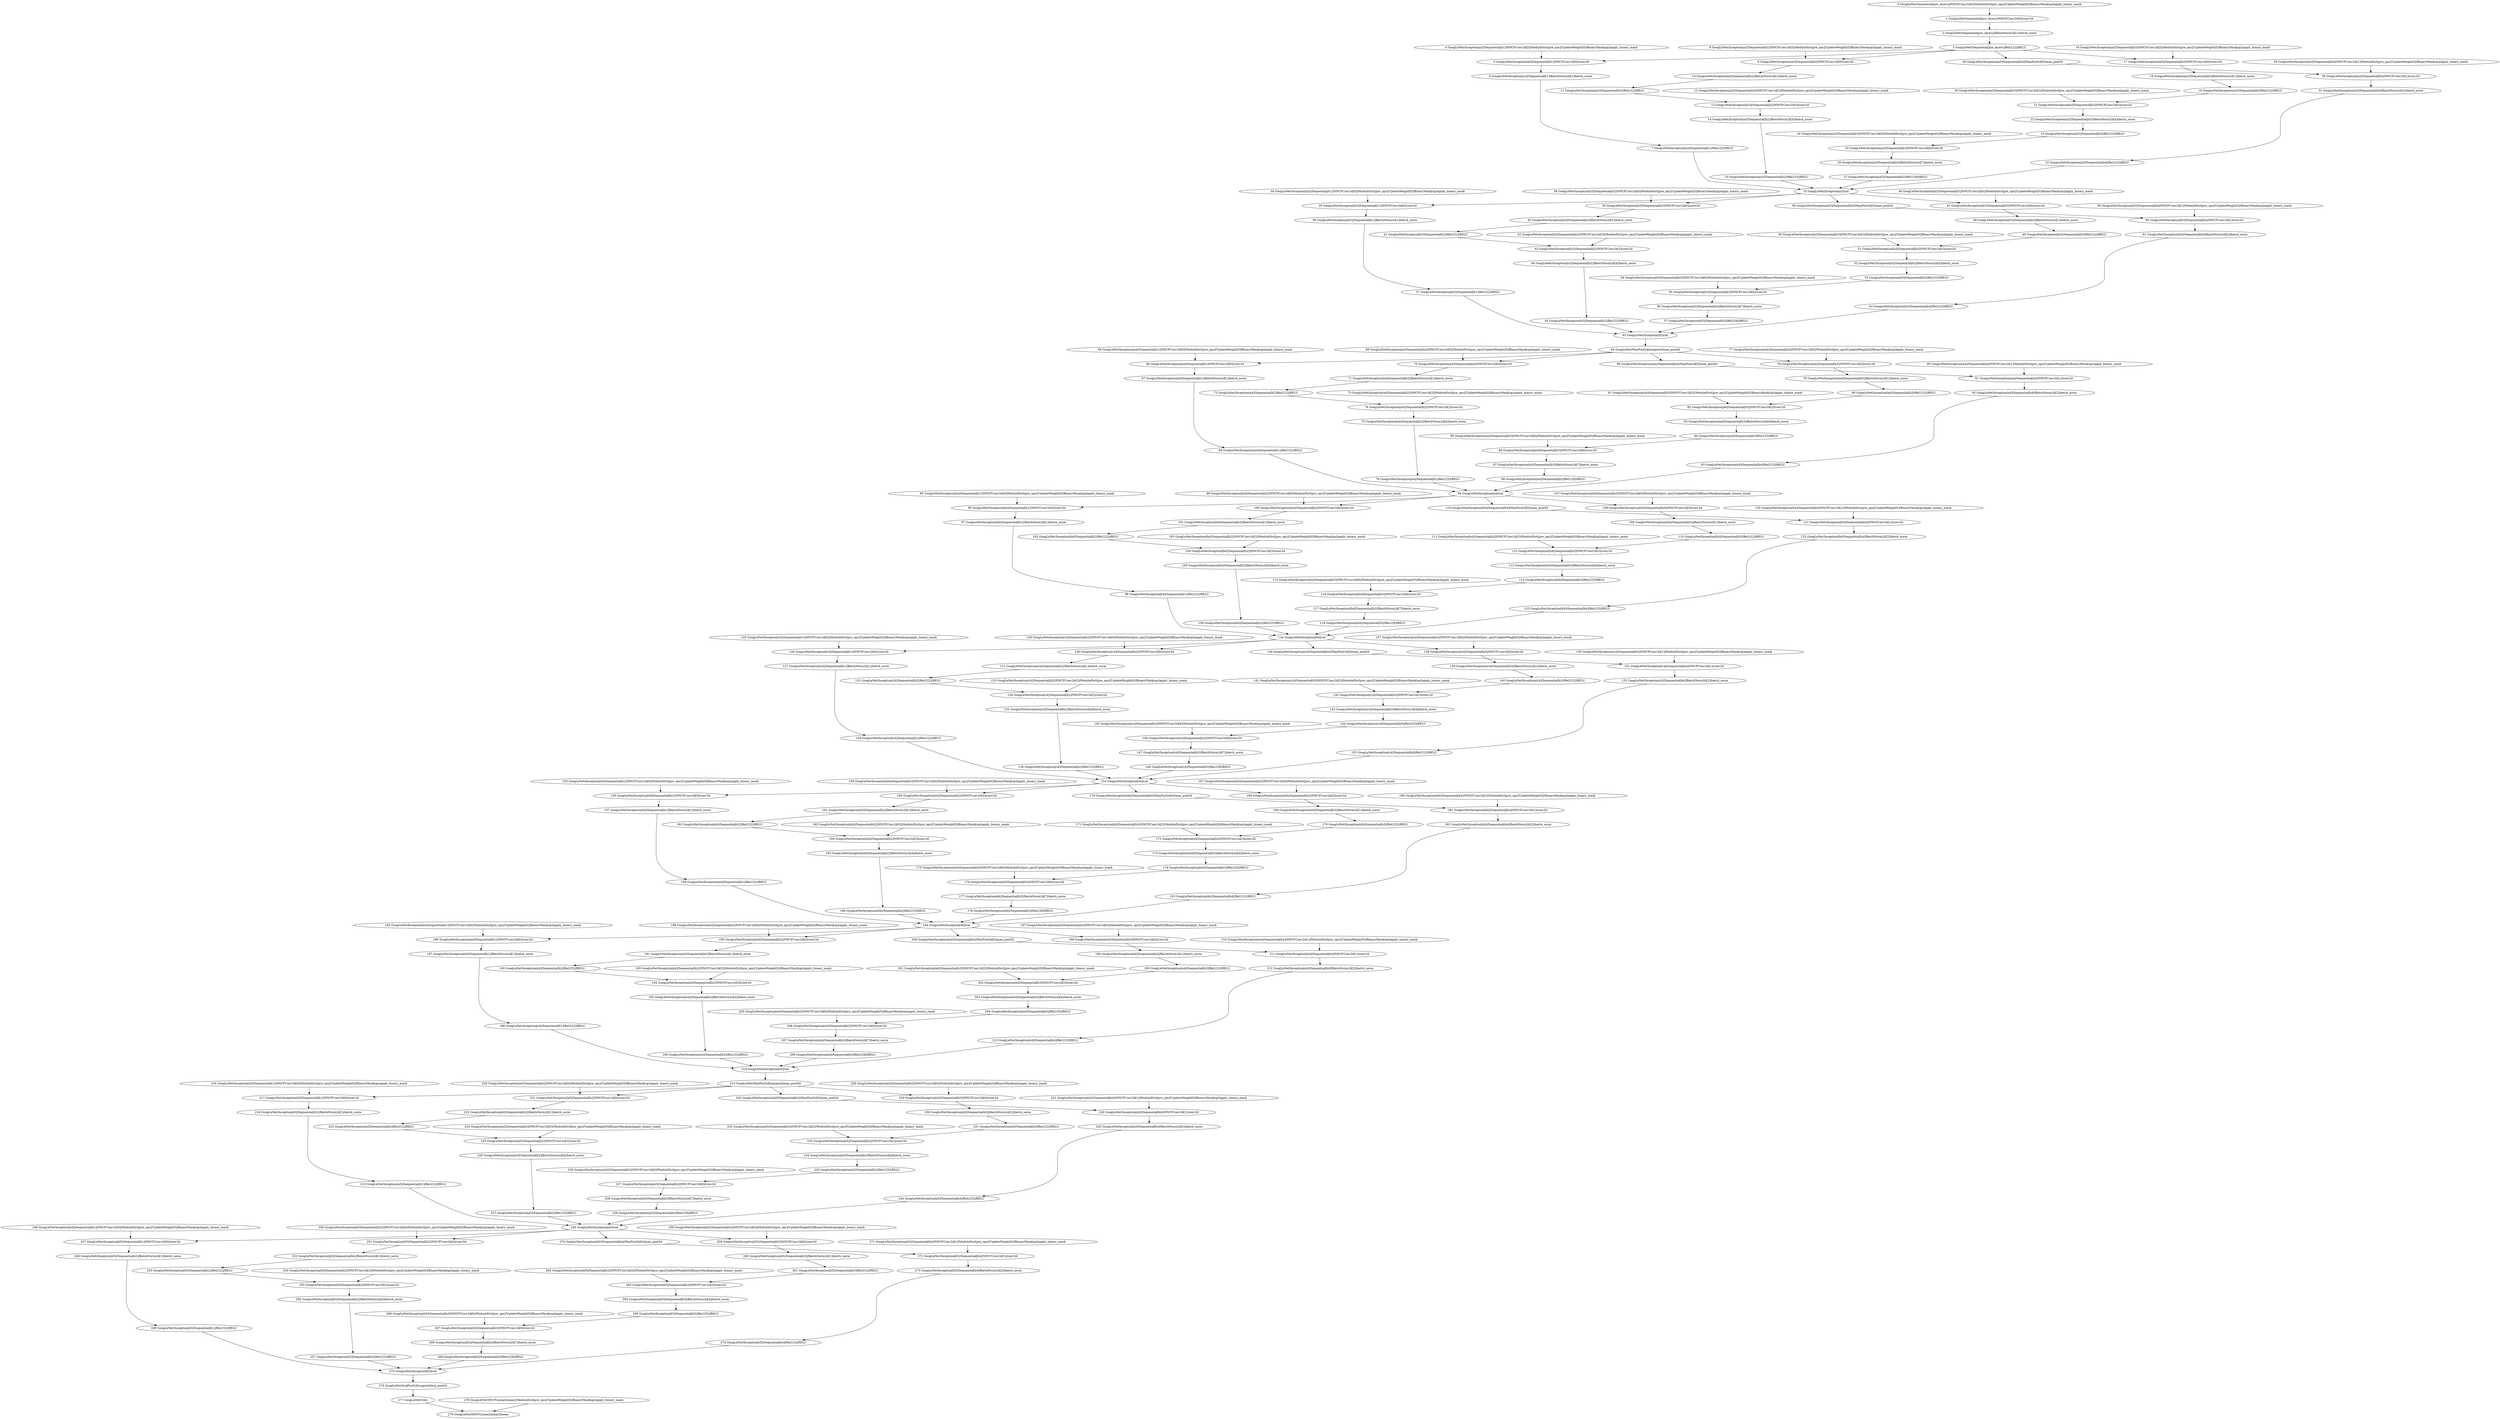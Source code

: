 strict digraph  {
"0 GoogLeNet/Sequential[pre_layers]/NNCFConv2d[0]/ModuleDict[pre_ops]/UpdateWeight[0]/BinaryMask[op]/apply_binary_mask" [id=0, scope="GoogLeNet/Sequential[pre_layers]/NNCFConv2d[0]/ModuleDict[pre_ops]/UpdateWeight[0]/BinaryMask[op]", type=apply_binary_mask];
"1 GoogLeNet/Sequential[pre_layers]/NNCFConv2d[0]/conv2d" [id=1, scope="GoogLeNet/Sequential[pre_layers]/NNCFConv2d[0]", type=conv2d];
"2 GoogLeNet/Sequential[pre_layers]/BatchNorm2d[1]/batch_norm" [id=2, scope="GoogLeNet/Sequential[pre_layers]/BatchNorm2d[1]", type=batch_norm];
"3 GoogLeNet/Sequential[pre_layers]/ReLU[2]/RELU" [id=3, scope="GoogLeNet/Sequential[pre_layers]/ReLU[2]", type=RELU];
"4 GoogLeNet/Inception[a3]/Sequential[b1]/NNCFConv2d[0]/ModuleDict[pre_ops]/UpdateWeight[0]/BinaryMask[op]/apply_binary_mask" [id=4, scope="GoogLeNet/Inception[a3]/Sequential[b1]/NNCFConv2d[0]/ModuleDict[pre_ops]/UpdateWeight[0]/BinaryMask[op]", type=apply_binary_mask];
"5 GoogLeNet/Inception[a3]/Sequential[b1]/NNCFConv2d[0]/conv2d" [id=5, scope="GoogLeNet/Inception[a3]/Sequential[b1]/NNCFConv2d[0]", type=conv2d];
"6 GoogLeNet/Inception[a3]/Sequential[b1]/BatchNorm2d[1]/batch_norm" [id=6, scope="GoogLeNet/Inception[a3]/Sequential[b1]/BatchNorm2d[1]", type=batch_norm];
"7 GoogLeNet/Inception[a3]/Sequential[b1]/ReLU[2]/RELU" [id=7, scope="GoogLeNet/Inception[a3]/Sequential[b1]/ReLU[2]", type=RELU];
"8 GoogLeNet/Inception[a3]/Sequential[b2]/NNCFConv2d[0]/ModuleDict[pre_ops]/UpdateWeight[0]/BinaryMask[op]/apply_binary_mask" [id=8, scope="GoogLeNet/Inception[a3]/Sequential[b2]/NNCFConv2d[0]/ModuleDict[pre_ops]/UpdateWeight[0]/BinaryMask[op]", type=apply_binary_mask];
"9 GoogLeNet/Inception[a3]/Sequential[b2]/NNCFConv2d[0]/conv2d" [id=9, scope="GoogLeNet/Inception[a3]/Sequential[b2]/NNCFConv2d[0]", type=conv2d];
"10 GoogLeNet/Inception[a3]/Sequential[b2]/BatchNorm2d[1]/batch_norm" [id=10, scope="GoogLeNet/Inception[a3]/Sequential[b2]/BatchNorm2d[1]", type=batch_norm];
"11 GoogLeNet/Inception[a3]/Sequential[b2]/ReLU[2]/RELU" [id=11, scope="GoogLeNet/Inception[a3]/Sequential[b2]/ReLU[2]", type=RELU];
"12 GoogLeNet/Inception[a3]/Sequential[b2]/NNCFConv2d[3]/ModuleDict[pre_ops]/UpdateWeight[0]/BinaryMask[op]/apply_binary_mask" [id=12, scope="GoogLeNet/Inception[a3]/Sequential[b2]/NNCFConv2d[3]/ModuleDict[pre_ops]/UpdateWeight[0]/BinaryMask[op]", type=apply_binary_mask];
"13 GoogLeNet/Inception[a3]/Sequential[b2]/NNCFConv2d[3]/conv2d" [id=13, scope="GoogLeNet/Inception[a3]/Sequential[b2]/NNCFConv2d[3]", type=conv2d];
"14 GoogLeNet/Inception[a3]/Sequential[b2]/BatchNorm2d[4]/batch_norm" [id=14, scope="GoogLeNet/Inception[a3]/Sequential[b2]/BatchNorm2d[4]", type=batch_norm];
"15 GoogLeNet/Inception[a3]/Sequential[b2]/ReLU[5]/RELU" [id=15, scope="GoogLeNet/Inception[a3]/Sequential[b2]/ReLU[5]", type=RELU];
"16 GoogLeNet/Inception[a3]/Sequential[b3]/NNCFConv2d[0]/ModuleDict[pre_ops]/UpdateWeight[0]/BinaryMask[op]/apply_binary_mask" [id=16, scope="GoogLeNet/Inception[a3]/Sequential[b3]/NNCFConv2d[0]/ModuleDict[pre_ops]/UpdateWeight[0]/BinaryMask[op]", type=apply_binary_mask];
"17 GoogLeNet/Inception[a3]/Sequential[b3]/NNCFConv2d[0]/conv2d" [id=17, scope="GoogLeNet/Inception[a3]/Sequential[b3]/NNCFConv2d[0]", type=conv2d];
"18 GoogLeNet/Inception[a3]/Sequential[b3]/BatchNorm2d[1]/batch_norm" [id=18, scope="GoogLeNet/Inception[a3]/Sequential[b3]/BatchNorm2d[1]", type=batch_norm];
"19 GoogLeNet/Inception[a3]/Sequential[b3]/ReLU[2]/RELU" [id=19, scope="GoogLeNet/Inception[a3]/Sequential[b3]/ReLU[2]", type=RELU];
"20 GoogLeNet/Inception[a3]/Sequential[b3]/NNCFConv2d[3]/ModuleDict[pre_ops]/UpdateWeight[0]/BinaryMask[op]/apply_binary_mask" [id=20, scope="GoogLeNet/Inception[a3]/Sequential[b3]/NNCFConv2d[3]/ModuleDict[pre_ops]/UpdateWeight[0]/BinaryMask[op]", type=apply_binary_mask];
"21 GoogLeNet/Inception[a3]/Sequential[b3]/NNCFConv2d[3]/conv2d" [id=21, scope="GoogLeNet/Inception[a3]/Sequential[b3]/NNCFConv2d[3]", type=conv2d];
"22 GoogLeNet/Inception[a3]/Sequential[b3]/BatchNorm2d[4]/batch_norm" [id=22, scope="GoogLeNet/Inception[a3]/Sequential[b3]/BatchNorm2d[4]", type=batch_norm];
"23 GoogLeNet/Inception[a3]/Sequential[b3]/ReLU[5]/RELU" [id=23, scope="GoogLeNet/Inception[a3]/Sequential[b3]/ReLU[5]", type=RELU];
"24 GoogLeNet/Inception[a3]/Sequential[b3]/NNCFConv2d[6]/ModuleDict[pre_ops]/UpdateWeight[0]/BinaryMask[op]/apply_binary_mask" [id=24, scope="GoogLeNet/Inception[a3]/Sequential[b3]/NNCFConv2d[6]/ModuleDict[pre_ops]/UpdateWeight[0]/BinaryMask[op]", type=apply_binary_mask];
"25 GoogLeNet/Inception[a3]/Sequential[b3]/NNCFConv2d[6]/conv2d" [id=25, scope="GoogLeNet/Inception[a3]/Sequential[b3]/NNCFConv2d[6]", type=conv2d];
"26 GoogLeNet/Inception[a3]/Sequential[b3]/BatchNorm2d[7]/batch_norm" [id=26, scope="GoogLeNet/Inception[a3]/Sequential[b3]/BatchNorm2d[7]", type=batch_norm];
"27 GoogLeNet/Inception[a3]/Sequential[b3]/ReLU[8]/RELU" [id=27, scope="GoogLeNet/Inception[a3]/Sequential[b3]/ReLU[8]", type=RELU];
"28 GoogLeNet/Inception[a3]/Sequential[b4]/MaxPool2d[0]/max_pool2d" [id=28, scope="GoogLeNet/Inception[a3]/Sequential[b4]/MaxPool2d[0]", type=max_pool2d];
"29 GoogLeNet/Inception[a3]/Sequential[b4]/NNCFConv2d[1]/ModuleDict[pre_ops]/UpdateWeight[0]/BinaryMask[op]/apply_binary_mask" [id=29, scope="GoogLeNet/Inception[a3]/Sequential[b4]/NNCFConv2d[1]/ModuleDict[pre_ops]/UpdateWeight[0]/BinaryMask[op]", type=apply_binary_mask];
"30 GoogLeNet/Inception[a3]/Sequential[b4]/NNCFConv2d[1]/conv2d" [id=30, scope="GoogLeNet/Inception[a3]/Sequential[b4]/NNCFConv2d[1]", type=conv2d];
"31 GoogLeNet/Inception[a3]/Sequential[b4]/BatchNorm2d[2]/batch_norm" [id=31, scope="GoogLeNet/Inception[a3]/Sequential[b4]/BatchNorm2d[2]", type=batch_norm];
"32 GoogLeNet/Inception[a3]/Sequential[b4]/ReLU[3]/RELU" [id=32, scope="GoogLeNet/Inception[a3]/Sequential[b4]/ReLU[3]", type=RELU];
"33 GoogLeNet/Inception[a3]/cat" [id=33, scope="GoogLeNet/Inception[a3]", type=cat];
"34 GoogLeNet/Inception[b3]/Sequential[b1]/NNCFConv2d[0]/ModuleDict[pre_ops]/UpdateWeight[0]/BinaryMask[op]/apply_binary_mask" [id=34, scope="GoogLeNet/Inception[b3]/Sequential[b1]/NNCFConv2d[0]/ModuleDict[pre_ops]/UpdateWeight[0]/BinaryMask[op]", type=apply_binary_mask];
"35 GoogLeNet/Inception[b3]/Sequential[b1]/NNCFConv2d[0]/conv2d" [id=35, scope="GoogLeNet/Inception[b3]/Sequential[b1]/NNCFConv2d[0]", type=conv2d];
"36 GoogLeNet/Inception[b3]/Sequential[b1]/BatchNorm2d[1]/batch_norm" [id=36, scope="GoogLeNet/Inception[b3]/Sequential[b1]/BatchNorm2d[1]", type=batch_norm];
"37 GoogLeNet/Inception[b3]/Sequential[b1]/ReLU[2]/RELU" [id=37, scope="GoogLeNet/Inception[b3]/Sequential[b1]/ReLU[2]", type=RELU];
"38 GoogLeNet/Inception[b3]/Sequential[b2]/NNCFConv2d[0]/ModuleDict[pre_ops]/UpdateWeight[0]/BinaryMask[op]/apply_binary_mask" [id=38, scope="GoogLeNet/Inception[b3]/Sequential[b2]/NNCFConv2d[0]/ModuleDict[pre_ops]/UpdateWeight[0]/BinaryMask[op]", type=apply_binary_mask];
"39 GoogLeNet/Inception[b3]/Sequential[b2]/NNCFConv2d[0]/conv2d" [id=39, scope="GoogLeNet/Inception[b3]/Sequential[b2]/NNCFConv2d[0]", type=conv2d];
"40 GoogLeNet/Inception[b3]/Sequential[b2]/BatchNorm2d[1]/batch_norm" [id=40, scope="GoogLeNet/Inception[b3]/Sequential[b2]/BatchNorm2d[1]", type=batch_norm];
"41 GoogLeNet/Inception[b3]/Sequential[b2]/ReLU[2]/RELU" [id=41, scope="GoogLeNet/Inception[b3]/Sequential[b2]/ReLU[2]", type=RELU];
"42 GoogLeNet/Inception[b3]/Sequential[b2]/NNCFConv2d[3]/ModuleDict[pre_ops]/UpdateWeight[0]/BinaryMask[op]/apply_binary_mask" [id=42, scope="GoogLeNet/Inception[b3]/Sequential[b2]/NNCFConv2d[3]/ModuleDict[pre_ops]/UpdateWeight[0]/BinaryMask[op]", type=apply_binary_mask];
"43 GoogLeNet/Inception[b3]/Sequential[b2]/NNCFConv2d[3]/conv2d" [id=43, scope="GoogLeNet/Inception[b3]/Sequential[b2]/NNCFConv2d[3]", type=conv2d];
"44 GoogLeNet/Inception[b3]/Sequential[b2]/BatchNorm2d[4]/batch_norm" [id=44, scope="GoogLeNet/Inception[b3]/Sequential[b2]/BatchNorm2d[4]", type=batch_norm];
"45 GoogLeNet/Inception[b3]/Sequential[b2]/ReLU[5]/RELU" [id=45, scope="GoogLeNet/Inception[b3]/Sequential[b2]/ReLU[5]", type=RELU];
"46 GoogLeNet/Inception[b3]/Sequential[b3]/NNCFConv2d[0]/ModuleDict[pre_ops]/UpdateWeight[0]/BinaryMask[op]/apply_binary_mask" [id=46, scope="GoogLeNet/Inception[b3]/Sequential[b3]/NNCFConv2d[0]/ModuleDict[pre_ops]/UpdateWeight[0]/BinaryMask[op]", type=apply_binary_mask];
"47 GoogLeNet/Inception[b3]/Sequential[b3]/NNCFConv2d[0]/conv2d" [id=47, scope="GoogLeNet/Inception[b3]/Sequential[b3]/NNCFConv2d[0]", type=conv2d];
"48 GoogLeNet/Inception[b3]/Sequential[b3]/BatchNorm2d[1]/batch_norm" [id=48, scope="GoogLeNet/Inception[b3]/Sequential[b3]/BatchNorm2d[1]", type=batch_norm];
"49 GoogLeNet/Inception[b3]/Sequential[b3]/ReLU[2]/RELU" [id=49, scope="GoogLeNet/Inception[b3]/Sequential[b3]/ReLU[2]", type=RELU];
"50 GoogLeNet/Inception[b3]/Sequential[b3]/NNCFConv2d[3]/ModuleDict[pre_ops]/UpdateWeight[0]/BinaryMask[op]/apply_binary_mask" [id=50, scope="GoogLeNet/Inception[b3]/Sequential[b3]/NNCFConv2d[3]/ModuleDict[pre_ops]/UpdateWeight[0]/BinaryMask[op]", type=apply_binary_mask];
"51 GoogLeNet/Inception[b3]/Sequential[b3]/NNCFConv2d[3]/conv2d" [id=51, scope="GoogLeNet/Inception[b3]/Sequential[b3]/NNCFConv2d[3]", type=conv2d];
"52 GoogLeNet/Inception[b3]/Sequential[b3]/BatchNorm2d[4]/batch_norm" [id=52, scope="GoogLeNet/Inception[b3]/Sequential[b3]/BatchNorm2d[4]", type=batch_norm];
"53 GoogLeNet/Inception[b3]/Sequential[b3]/ReLU[5]/RELU" [id=53, scope="GoogLeNet/Inception[b3]/Sequential[b3]/ReLU[5]", type=RELU];
"54 GoogLeNet/Inception[b3]/Sequential[b3]/NNCFConv2d[6]/ModuleDict[pre_ops]/UpdateWeight[0]/BinaryMask[op]/apply_binary_mask" [id=54, scope="GoogLeNet/Inception[b3]/Sequential[b3]/NNCFConv2d[6]/ModuleDict[pre_ops]/UpdateWeight[0]/BinaryMask[op]", type=apply_binary_mask];
"55 GoogLeNet/Inception[b3]/Sequential[b3]/NNCFConv2d[6]/conv2d" [id=55, scope="GoogLeNet/Inception[b3]/Sequential[b3]/NNCFConv2d[6]", type=conv2d];
"56 GoogLeNet/Inception[b3]/Sequential[b3]/BatchNorm2d[7]/batch_norm" [id=56, scope="GoogLeNet/Inception[b3]/Sequential[b3]/BatchNorm2d[7]", type=batch_norm];
"57 GoogLeNet/Inception[b3]/Sequential[b3]/ReLU[8]/RELU" [id=57, scope="GoogLeNet/Inception[b3]/Sequential[b3]/ReLU[8]", type=RELU];
"58 GoogLeNet/Inception[b3]/Sequential[b4]/MaxPool2d[0]/max_pool2d" [id=58, scope="GoogLeNet/Inception[b3]/Sequential[b4]/MaxPool2d[0]", type=max_pool2d];
"59 GoogLeNet/Inception[b3]/Sequential[b4]/NNCFConv2d[1]/ModuleDict[pre_ops]/UpdateWeight[0]/BinaryMask[op]/apply_binary_mask" [id=59, scope="GoogLeNet/Inception[b3]/Sequential[b4]/NNCFConv2d[1]/ModuleDict[pre_ops]/UpdateWeight[0]/BinaryMask[op]", type=apply_binary_mask];
"60 GoogLeNet/Inception[b3]/Sequential[b4]/NNCFConv2d[1]/conv2d" [id=60, scope="GoogLeNet/Inception[b3]/Sequential[b4]/NNCFConv2d[1]", type=conv2d];
"61 GoogLeNet/Inception[b3]/Sequential[b4]/BatchNorm2d[2]/batch_norm" [id=61, scope="GoogLeNet/Inception[b3]/Sequential[b4]/BatchNorm2d[2]", type=batch_norm];
"62 GoogLeNet/Inception[b3]/Sequential[b4]/ReLU[3]/RELU" [id=62, scope="GoogLeNet/Inception[b3]/Sequential[b4]/ReLU[3]", type=RELU];
"63 GoogLeNet/Inception[b3]/cat" [id=63, scope="GoogLeNet/Inception[b3]", type=cat];
"64 GoogLeNet/MaxPool2d[maxpool]/max_pool2d" [id=64, scope="GoogLeNet/MaxPool2d[maxpool]", type=max_pool2d];
"65 GoogLeNet/Inception[a4]/Sequential[b1]/NNCFConv2d[0]/ModuleDict[pre_ops]/UpdateWeight[0]/BinaryMask[op]/apply_binary_mask" [id=65, scope="GoogLeNet/Inception[a4]/Sequential[b1]/NNCFConv2d[0]/ModuleDict[pre_ops]/UpdateWeight[0]/BinaryMask[op]", type=apply_binary_mask];
"66 GoogLeNet/Inception[a4]/Sequential[b1]/NNCFConv2d[0]/conv2d" [id=66, scope="GoogLeNet/Inception[a4]/Sequential[b1]/NNCFConv2d[0]", type=conv2d];
"67 GoogLeNet/Inception[a4]/Sequential[b1]/BatchNorm2d[1]/batch_norm" [id=67, scope="GoogLeNet/Inception[a4]/Sequential[b1]/BatchNorm2d[1]", type=batch_norm];
"68 GoogLeNet/Inception[a4]/Sequential[b1]/ReLU[2]/RELU" [id=68, scope="GoogLeNet/Inception[a4]/Sequential[b1]/ReLU[2]", type=RELU];
"69 GoogLeNet/Inception[a4]/Sequential[b2]/NNCFConv2d[0]/ModuleDict[pre_ops]/UpdateWeight[0]/BinaryMask[op]/apply_binary_mask" [id=69, scope="GoogLeNet/Inception[a4]/Sequential[b2]/NNCFConv2d[0]/ModuleDict[pre_ops]/UpdateWeight[0]/BinaryMask[op]", type=apply_binary_mask];
"70 GoogLeNet/Inception[a4]/Sequential[b2]/NNCFConv2d[0]/conv2d" [id=70, scope="GoogLeNet/Inception[a4]/Sequential[b2]/NNCFConv2d[0]", type=conv2d];
"71 GoogLeNet/Inception[a4]/Sequential[b2]/BatchNorm2d[1]/batch_norm" [id=71, scope="GoogLeNet/Inception[a4]/Sequential[b2]/BatchNorm2d[1]", type=batch_norm];
"72 GoogLeNet/Inception[a4]/Sequential[b2]/ReLU[2]/RELU" [id=72, scope="GoogLeNet/Inception[a4]/Sequential[b2]/ReLU[2]", type=RELU];
"73 GoogLeNet/Inception[a4]/Sequential[b2]/NNCFConv2d[3]/ModuleDict[pre_ops]/UpdateWeight[0]/BinaryMask[op]/apply_binary_mask" [id=73, scope="GoogLeNet/Inception[a4]/Sequential[b2]/NNCFConv2d[3]/ModuleDict[pre_ops]/UpdateWeight[0]/BinaryMask[op]", type=apply_binary_mask];
"74 GoogLeNet/Inception[a4]/Sequential[b2]/NNCFConv2d[3]/conv2d" [id=74, scope="GoogLeNet/Inception[a4]/Sequential[b2]/NNCFConv2d[3]", type=conv2d];
"75 GoogLeNet/Inception[a4]/Sequential[b2]/BatchNorm2d[4]/batch_norm" [id=75, scope="GoogLeNet/Inception[a4]/Sequential[b2]/BatchNorm2d[4]", type=batch_norm];
"76 GoogLeNet/Inception[a4]/Sequential[b2]/ReLU[5]/RELU" [id=76, scope="GoogLeNet/Inception[a4]/Sequential[b2]/ReLU[5]", type=RELU];
"77 GoogLeNet/Inception[a4]/Sequential[b3]/NNCFConv2d[0]/ModuleDict[pre_ops]/UpdateWeight[0]/BinaryMask[op]/apply_binary_mask" [id=77, scope="GoogLeNet/Inception[a4]/Sequential[b3]/NNCFConv2d[0]/ModuleDict[pre_ops]/UpdateWeight[0]/BinaryMask[op]", type=apply_binary_mask];
"78 GoogLeNet/Inception[a4]/Sequential[b3]/NNCFConv2d[0]/conv2d" [id=78, scope="GoogLeNet/Inception[a4]/Sequential[b3]/NNCFConv2d[0]", type=conv2d];
"79 GoogLeNet/Inception[a4]/Sequential[b3]/BatchNorm2d[1]/batch_norm" [id=79, scope="GoogLeNet/Inception[a4]/Sequential[b3]/BatchNorm2d[1]", type=batch_norm];
"80 GoogLeNet/Inception[a4]/Sequential[b3]/ReLU[2]/RELU" [id=80, scope="GoogLeNet/Inception[a4]/Sequential[b3]/ReLU[2]", type=RELU];
"81 GoogLeNet/Inception[a4]/Sequential[b3]/NNCFConv2d[3]/ModuleDict[pre_ops]/UpdateWeight[0]/BinaryMask[op]/apply_binary_mask" [id=81, scope="GoogLeNet/Inception[a4]/Sequential[b3]/NNCFConv2d[3]/ModuleDict[pre_ops]/UpdateWeight[0]/BinaryMask[op]", type=apply_binary_mask];
"82 GoogLeNet/Inception[a4]/Sequential[b3]/NNCFConv2d[3]/conv2d" [id=82, scope="GoogLeNet/Inception[a4]/Sequential[b3]/NNCFConv2d[3]", type=conv2d];
"83 GoogLeNet/Inception[a4]/Sequential[b3]/BatchNorm2d[4]/batch_norm" [id=83, scope="GoogLeNet/Inception[a4]/Sequential[b3]/BatchNorm2d[4]", type=batch_norm];
"84 GoogLeNet/Inception[a4]/Sequential[b3]/ReLU[5]/RELU" [id=84, scope="GoogLeNet/Inception[a4]/Sequential[b3]/ReLU[5]", type=RELU];
"85 GoogLeNet/Inception[a4]/Sequential[b3]/NNCFConv2d[6]/ModuleDict[pre_ops]/UpdateWeight[0]/BinaryMask[op]/apply_binary_mask" [id=85, scope="GoogLeNet/Inception[a4]/Sequential[b3]/NNCFConv2d[6]/ModuleDict[pre_ops]/UpdateWeight[0]/BinaryMask[op]", type=apply_binary_mask];
"86 GoogLeNet/Inception[a4]/Sequential[b3]/NNCFConv2d[6]/conv2d" [id=86, scope="GoogLeNet/Inception[a4]/Sequential[b3]/NNCFConv2d[6]", type=conv2d];
"87 GoogLeNet/Inception[a4]/Sequential[b3]/BatchNorm2d[7]/batch_norm" [id=87, scope="GoogLeNet/Inception[a4]/Sequential[b3]/BatchNorm2d[7]", type=batch_norm];
"88 GoogLeNet/Inception[a4]/Sequential[b3]/ReLU[8]/RELU" [id=88, scope="GoogLeNet/Inception[a4]/Sequential[b3]/ReLU[8]", type=RELU];
"89 GoogLeNet/Inception[a4]/Sequential[b4]/MaxPool2d[0]/max_pool2d" [id=89, scope="GoogLeNet/Inception[a4]/Sequential[b4]/MaxPool2d[0]", type=max_pool2d];
"90 GoogLeNet/Inception[a4]/Sequential[b4]/NNCFConv2d[1]/ModuleDict[pre_ops]/UpdateWeight[0]/BinaryMask[op]/apply_binary_mask" [id=90, scope="GoogLeNet/Inception[a4]/Sequential[b4]/NNCFConv2d[1]/ModuleDict[pre_ops]/UpdateWeight[0]/BinaryMask[op]", type=apply_binary_mask];
"91 GoogLeNet/Inception[a4]/Sequential[b4]/NNCFConv2d[1]/conv2d" [id=91, scope="GoogLeNet/Inception[a4]/Sequential[b4]/NNCFConv2d[1]", type=conv2d];
"92 GoogLeNet/Inception[a4]/Sequential[b4]/BatchNorm2d[2]/batch_norm" [id=92, scope="GoogLeNet/Inception[a4]/Sequential[b4]/BatchNorm2d[2]", type=batch_norm];
"93 GoogLeNet/Inception[a4]/Sequential[b4]/ReLU[3]/RELU" [id=93, scope="GoogLeNet/Inception[a4]/Sequential[b4]/ReLU[3]", type=RELU];
"94 GoogLeNet/Inception[a4]/cat" [id=94, scope="GoogLeNet/Inception[a4]", type=cat];
"95 GoogLeNet/Inception[b4]/Sequential[b1]/NNCFConv2d[0]/ModuleDict[pre_ops]/UpdateWeight[0]/BinaryMask[op]/apply_binary_mask" [id=95, scope="GoogLeNet/Inception[b4]/Sequential[b1]/NNCFConv2d[0]/ModuleDict[pre_ops]/UpdateWeight[0]/BinaryMask[op]", type=apply_binary_mask];
"96 GoogLeNet/Inception[b4]/Sequential[b1]/NNCFConv2d[0]/conv2d" [id=96, scope="GoogLeNet/Inception[b4]/Sequential[b1]/NNCFConv2d[0]", type=conv2d];
"97 GoogLeNet/Inception[b4]/Sequential[b1]/BatchNorm2d[1]/batch_norm" [id=97, scope="GoogLeNet/Inception[b4]/Sequential[b1]/BatchNorm2d[1]", type=batch_norm];
"98 GoogLeNet/Inception[b4]/Sequential[b1]/ReLU[2]/RELU" [id=98, scope="GoogLeNet/Inception[b4]/Sequential[b1]/ReLU[2]", type=RELU];
"99 GoogLeNet/Inception[b4]/Sequential[b2]/NNCFConv2d[0]/ModuleDict[pre_ops]/UpdateWeight[0]/BinaryMask[op]/apply_binary_mask" [id=99, scope="GoogLeNet/Inception[b4]/Sequential[b2]/NNCFConv2d[0]/ModuleDict[pre_ops]/UpdateWeight[0]/BinaryMask[op]", type=apply_binary_mask];
"100 GoogLeNet/Inception[b4]/Sequential[b2]/NNCFConv2d[0]/conv2d" [id=100, scope="GoogLeNet/Inception[b4]/Sequential[b2]/NNCFConv2d[0]", type=conv2d];
"101 GoogLeNet/Inception[b4]/Sequential[b2]/BatchNorm2d[1]/batch_norm" [id=101, scope="GoogLeNet/Inception[b4]/Sequential[b2]/BatchNorm2d[1]", type=batch_norm];
"102 GoogLeNet/Inception[b4]/Sequential[b2]/ReLU[2]/RELU" [id=102, scope="GoogLeNet/Inception[b4]/Sequential[b2]/ReLU[2]", type=RELU];
"103 GoogLeNet/Inception[b4]/Sequential[b2]/NNCFConv2d[3]/ModuleDict[pre_ops]/UpdateWeight[0]/BinaryMask[op]/apply_binary_mask" [id=103, scope="GoogLeNet/Inception[b4]/Sequential[b2]/NNCFConv2d[3]/ModuleDict[pre_ops]/UpdateWeight[0]/BinaryMask[op]", type=apply_binary_mask];
"104 GoogLeNet/Inception[b4]/Sequential[b2]/NNCFConv2d[3]/conv2d" [id=104, scope="GoogLeNet/Inception[b4]/Sequential[b2]/NNCFConv2d[3]", type=conv2d];
"105 GoogLeNet/Inception[b4]/Sequential[b2]/BatchNorm2d[4]/batch_norm" [id=105, scope="GoogLeNet/Inception[b4]/Sequential[b2]/BatchNorm2d[4]", type=batch_norm];
"106 GoogLeNet/Inception[b4]/Sequential[b2]/ReLU[5]/RELU" [id=106, scope="GoogLeNet/Inception[b4]/Sequential[b2]/ReLU[5]", type=RELU];
"107 GoogLeNet/Inception[b4]/Sequential[b3]/NNCFConv2d[0]/ModuleDict[pre_ops]/UpdateWeight[0]/BinaryMask[op]/apply_binary_mask" [id=107, scope="GoogLeNet/Inception[b4]/Sequential[b3]/NNCFConv2d[0]/ModuleDict[pre_ops]/UpdateWeight[0]/BinaryMask[op]", type=apply_binary_mask];
"108 GoogLeNet/Inception[b4]/Sequential[b3]/NNCFConv2d[0]/conv2d" [id=108, scope="GoogLeNet/Inception[b4]/Sequential[b3]/NNCFConv2d[0]", type=conv2d];
"109 GoogLeNet/Inception[b4]/Sequential[b3]/BatchNorm2d[1]/batch_norm" [id=109, scope="GoogLeNet/Inception[b4]/Sequential[b3]/BatchNorm2d[1]", type=batch_norm];
"110 GoogLeNet/Inception[b4]/Sequential[b3]/ReLU[2]/RELU" [id=110, scope="GoogLeNet/Inception[b4]/Sequential[b3]/ReLU[2]", type=RELU];
"111 GoogLeNet/Inception[b4]/Sequential[b3]/NNCFConv2d[3]/ModuleDict[pre_ops]/UpdateWeight[0]/BinaryMask[op]/apply_binary_mask" [id=111, scope="GoogLeNet/Inception[b4]/Sequential[b3]/NNCFConv2d[3]/ModuleDict[pre_ops]/UpdateWeight[0]/BinaryMask[op]", type=apply_binary_mask];
"112 GoogLeNet/Inception[b4]/Sequential[b3]/NNCFConv2d[3]/conv2d" [id=112, scope="GoogLeNet/Inception[b4]/Sequential[b3]/NNCFConv2d[3]", type=conv2d];
"113 GoogLeNet/Inception[b4]/Sequential[b3]/BatchNorm2d[4]/batch_norm" [id=113, scope="GoogLeNet/Inception[b4]/Sequential[b3]/BatchNorm2d[4]", type=batch_norm];
"114 GoogLeNet/Inception[b4]/Sequential[b3]/ReLU[5]/RELU" [id=114, scope="GoogLeNet/Inception[b4]/Sequential[b3]/ReLU[5]", type=RELU];
"115 GoogLeNet/Inception[b4]/Sequential[b3]/NNCFConv2d[6]/ModuleDict[pre_ops]/UpdateWeight[0]/BinaryMask[op]/apply_binary_mask" [id=115, scope="GoogLeNet/Inception[b4]/Sequential[b3]/NNCFConv2d[6]/ModuleDict[pre_ops]/UpdateWeight[0]/BinaryMask[op]", type=apply_binary_mask];
"116 GoogLeNet/Inception[b4]/Sequential[b3]/NNCFConv2d[6]/conv2d" [id=116, scope="GoogLeNet/Inception[b4]/Sequential[b3]/NNCFConv2d[6]", type=conv2d];
"117 GoogLeNet/Inception[b4]/Sequential[b3]/BatchNorm2d[7]/batch_norm" [id=117, scope="GoogLeNet/Inception[b4]/Sequential[b3]/BatchNorm2d[7]", type=batch_norm];
"118 GoogLeNet/Inception[b4]/Sequential[b3]/ReLU[8]/RELU" [id=118, scope="GoogLeNet/Inception[b4]/Sequential[b3]/ReLU[8]", type=RELU];
"119 GoogLeNet/Inception[b4]/Sequential[b4]/MaxPool2d[0]/max_pool2d" [id=119, scope="GoogLeNet/Inception[b4]/Sequential[b4]/MaxPool2d[0]", type=max_pool2d];
"120 GoogLeNet/Inception[b4]/Sequential[b4]/NNCFConv2d[1]/ModuleDict[pre_ops]/UpdateWeight[0]/BinaryMask[op]/apply_binary_mask" [id=120, scope="GoogLeNet/Inception[b4]/Sequential[b4]/NNCFConv2d[1]/ModuleDict[pre_ops]/UpdateWeight[0]/BinaryMask[op]", type=apply_binary_mask];
"121 GoogLeNet/Inception[b4]/Sequential[b4]/NNCFConv2d[1]/conv2d" [id=121, scope="GoogLeNet/Inception[b4]/Sequential[b4]/NNCFConv2d[1]", type=conv2d];
"122 GoogLeNet/Inception[b4]/Sequential[b4]/BatchNorm2d[2]/batch_norm" [id=122, scope="GoogLeNet/Inception[b4]/Sequential[b4]/BatchNorm2d[2]", type=batch_norm];
"123 GoogLeNet/Inception[b4]/Sequential[b4]/ReLU[3]/RELU" [id=123, scope="GoogLeNet/Inception[b4]/Sequential[b4]/ReLU[3]", type=RELU];
"124 GoogLeNet/Inception[b4]/cat" [id=124, scope="GoogLeNet/Inception[b4]", type=cat];
"125 GoogLeNet/Inception[c4]/Sequential[b1]/NNCFConv2d[0]/ModuleDict[pre_ops]/UpdateWeight[0]/BinaryMask[op]/apply_binary_mask" [id=125, scope="GoogLeNet/Inception[c4]/Sequential[b1]/NNCFConv2d[0]/ModuleDict[pre_ops]/UpdateWeight[0]/BinaryMask[op]", type=apply_binary_mask];
"126 GoogLeNet/Inception[c4]/Sequential[b1]/NNCFConv2d[0]/conv2d" [id=126, scope="GoogLeNet/Inception[c4]/Sequential[b1]/NNCFConv2d[0]", type=conv2d];
"127 GoogLeNet/Inception[c4]/Sequential[b1]/BatchNorm2d[1]/batch_norm" [id=127, scope="GoogLeNet/Inception[c4]/Sequential[b1]/BatchNorm2d[1]", type=batch_norm];
"128 GoogLeNet/Inception[c4]/Sequential[b1]/ReLU[2]/RELU" [id=128, scope="GoogLeNet/Inception[c4]/Sequential[b1]/ReLU[2]", type=RELU];
"129 GoogLeNet/Inception[c4]/Sequential[b2]/NNCFConv2d[0]/ModuleDict[pre_ops]/UpdateWeight[0]/BinaryMask[op]/apply_binary_mask" [id=129, scope="GoogLeNet/Inception[c4]/Sequential[b2]/NNCFConv2d[0]/ModuleDict[pre_ops]/UpdateWeight[0]/BinaryMask[op]", type=apply_binary_mask];
"130 GoogLeNet/Inception[c4]/Sequential[b2]/NNCFConv2d[0]/conv2d" [id=130, scope="GoogLeNet/Inception[c4]/Sequential[b2]/NNCFConv2d[0]", type=conv2d];
"131 GoogLeNet/Inception[c4]/Sequential[b2]/BatchNorm2d[1]/batch_norm" [id=131, scope="GoogLeNet/Inception[c4]/Sequential[b2]/BatchNorm2d[1]", type=batch_norm];
"132 GoogLeNet/Inception[c4]/Sequential[b2]/ReLU[2]/RELU" [id=132, scope="GoogLeNet/Inception[c4]/Sequential[b2]/ReLU[2]", type=RELU];
"133 GoogLeNet/Inception[c4]/Sequential[b2]/NNCFConv2d[3]/ModuleDict[pre_ops]/UpdateWeight[0]/BinaryMask[op]/apply_binary_mask" [id=133, scope="GoogLeNet/Inception[c4]/Sequential[b2]/NNCFConv2d[3]/ModuleDict[pre_ops]/UpdateWeight[0]/BinaryMask[op]", type=apply_binary_mask];
"134 GoogLeNet/Inception[c4]/Sequential[b2]/NNCFConv2d[3]/conv2d" [id=134, scope="GoogLeNet/Inception[c4]/Sequential[b2]/NNCFConv2d[3]", type=conv2d];
"135 GoogLeNet/Inception[c4]/Sequential[b2]/BatchNorm2d[4]/batch_norm" [id=135, scope="GoogLeNet/Inception[c4]/Sequential[b2]/BatchNorm2d[4]", type=batch_norm];
"136 GoogLeNet/Inception[c4]/Sequential[b2]/ReLU[5]/RELU" [id=136, scope="GoogLeNet/Inception[c4]/Sequential[b2]/ReLU[5]", type=RELU];
"137 GoogLeNet/Inception[c4]/Sequential[b3]/NNCFConv2d[0]/ModuleDict[pre_ops]/UpdateWeight[0]/BinaryMask[op]/apply_binary_mask" [id=137, scope="GoogLeNet/Inception[c4]/Sequential[b3]/NNCFConv2d[0]/ModuleDict[pre_ops]/UpdateWeight[0]/BinaryMask[op]", type=apply_binary_mask];
"138 GoogLeNet/Inception[c4]/Sequential[b3]/NNCFConv2d[0]/conv2d" [id=138, scope="GoogLeNet/Inception[c4]/Sequential[b3]/NNCFConv2d[0]", type=conv2d];
"139 GoogLeNet/Inception[c4]/Sequential[b3]/BatchNorm2d[1]/batch_norm" [id=139, scope="GoogLeNet/Inception[c4]/Sequential[b3]/BatchNorm2d[1]", type=batch_norm];
"140 GoogLeNet/Inception[c4]/Sequential[b3]/ReLU[2]/RELU" [id=140, scope="GoogLeNet/Inception[c4]/Sequential[b3]/ReLU[2]", type=RELU];
"141 GoogLeNet/Inception[c4]/Sequential[b3]/NNCFConv2d[3]/ModuleDict[pre_ops]/UpdateWeight[0]/BinaryMask[op]/apply_binary_mask" [id=141, scope="GoogLeNet/Inception[c4]/Sequential[b3]/NNCFConv2d[3]/ModuleDict[pre_ops]/UpdateWeight[0]/BinaryMask[op]", type=apply_binary_mask];
"142 GoogLeNet/Inception[c4]/Sequential[b3]/NNCFConv2d[3]/conv2d" [id=142, scope="GoogLeNet/Inception[c4]/Sequential[b3]/NNCFConv2d[3]", type=conv2d];
"143 GoogLeNet/Inception[c4]/Sequential[b3]/BatchNorm2d[4]/batch_norm" [id=143, scope="GoogLeNet/Inception[c4]/Sequential[b3]/BatchNorm2d[4]", type=batch_norm];
"144 GoogLeNet/Inception[c4]/Sequential[b3]/ReLU[5]/RELU" [id=144, scope="GoogLeNet/Inception[c4]/Sequential[b3]/ReLU[5]", type=RELU];
"145 GoogLeNet/Inception[c4]/Sequential[b3]/NNCFConv2d[6]/ModuleDict[pre_ops]/UpdateWeight[0]/BinaryMask[op]/apply_binary_mask" [id=145, scope="GoogLeNet/Inception[c4]/Sequential[b3]/NNCFConv2d[6]/ModuleDict[pre_ops]/UpdateWeight[0]/BinaryMask[op]", type=apply_binary_mask];
"146 GoogLeNet/Inception[c4]/Sequential[b3]/NNCFConv2d[6]/conv2d" [id=146, scope="GoogLeNet/Inception[c4]/Sequential[b3]/NNCFConv2d[6]", type=conv2d];
"147 GoogLeNet/Inception[c4]/Sequential[b3]/BatchNorm2d[7]/batch_norm" [id=147, scope="GoogLeNet/Inception[c4]/Sequential[b3]/BatchNorm2d[7]", type=batch_norm];
"148 GoogLeNet/Inception[c4]/Sequential[b3]/ReLU[8]/RELU" [id=148, scope="GoogLeNet/Inception[c4]/Sequential[b3]/ReLU[8]", type=RELU];
"149 GoogLeNet/Inception[c4]/Sequential[b4]/MaxPool2d[0]/max_pool2d" [id=149, scope="GoogLeNet/Inception[c4]/Sequential[b4]/MaxPool2d[0]", type=max_pool2d];
"150 GoogLeNet/Inception[c4]/Sequential[b4]/NNCFConv2d[1]/ModuleDict[pre_ops]/UpdateWeight[0]/BinaryMask[op]/apply_binary_mask" [id=150, scope="GoogLeNet/Inception[c4]/Sequential[b4]/NNCFConv2d[1]/ModuleDict[pre_ops]/UpdateWeight[0]/BinaryMask[op]", type=apply_binary_mask];
"151 GoogLeNet/Inception[c4]/Sequential[b4]/NNCFConv2d[1]/conv2d" [id=151, scope="GoogLeNet/Inception[c4]/Sequential[b4]/NNCFConv2d[1]", type=conv2d];
"152 GoogLeNet/Inception[c4]/Sequential[b4]/BatchNorm2d[2]/batch_norm" [id=152, scope="GoogLeNet/Inception[c4]/Sequential[b4]/BatchNorm2d[2]", type=batch_norm];
"153 GoogLeNet/Inception[c4]/Sequential[b4]/ReLU[3]/RELU" [id=153, scope="GoogLeNet/Inception[c4]/Sequential[b4]/ReLU[3]", type=RELU];
"154 GoogLeNet/Inception[c4]/cat" [id=154, scope="GoogLeNet/Inception[c4]", type=cat];
"155 GoogLeNet/Inception[d4]/Sequential[b1]/NNCFConv2d[0]/ModuleDict[pre_ops]/UpdateWeight[0]/BinaryMask[op]/apply_binary_mask" [id=155, scope="GoogLeNet/Inception[d4]/Sequential[b1]/NNCFConv2d[0]/ModuleDict[pre_ops]/UpdateWeight[0]/BinaryMask[op]", type=apply_binary_mask];
"156 GoogLeNet/Inception[d4]/Sequential[b1]/NNCFConv2d[0]/conv2d" [id=156, scope="GoogLeNet/Inception[d4]/Sequential[b1]/NNCFConv2d[0]", type=conv2d];
"157 GoogLeNet/Inception[d4]/Sequential[b1]/BatchNorm2d[1]/batch_norm" [id=157, scope="GoogLeNet/Inception[d4]/Sequential[b1]/BatchNorm2d[1]", type=batch_norm];
"158 GoogLeNet/Inception[d4]/Sequential[b1]/ReLU[2]/RELU" [id=158, scope="GoogLeNet/Inception[d4]/Sequential[b1]/ReLU[2]", type=RELU];
"159 GoogLeNet/Inception[d4]/Sequential[b2]/NNCFConv2d[0]/ModuleDict[pre_ops]/UpdateWeight[0]/BinaryMask[op]/apply_binary_mask" [id=159, scope="GoogLeNet/Inception[d4]/Sequential[b2]/NNCFConv2d[0]/ModuleDict[pre_ops]/UpdateWeight[0]/BinaryMask[op]", type=apply_binary_mask];
"160 GoogLeNet/Inception[d4]/Sequential[b2]/NNCFConv2d[0]/conv2d" [id=160, scope="GoogLeNet/Inception[d4]/Sequential[b2]/NNCFConv2d[0]", type=conv2d];
"161 GoogLeNet/Inception[d4]/Sequential[b2]/BatchNorm2d[1]/batch_norm" [id=161, scope="GoogLeNet/Inception[d4]/Sequential[b2]/BatchNorm2d[1]", type=batch_norm];
"162 GoogLeNet/Inception[d4]/Sequential[b2]/ReLU[2]/RELU" [id=162, scope="GoogLeNet/Inception[d4]/Sequential[b2]/ReLU[2]", type=RELU];
"163 GoogLeNet/Inception[d4]/Sequential[b2]/NNCFConv2d[3]/ModuleDict[pre_ops]/UpdateWeight[0]/BinaryMask[op]/apply_binary_mask" [id=163, scope="GoogLeNet/Inception[d4]/Sequential[b2]/NNCFConv2d[3]/ModuleDict[pre_ops]/UpdateWeight[0]/BinaryMask[op]", type=apply_binary_mask];
"164 GoogLeNet/Inception[d4]/Sequential[b2]/NNCFConv2d[3]/conv2d" [id=164, scope="GoogLeNet/Inception[d4]/Sequential[b2]/NNCFConv2d[3]", type=conv2d];
"165 GoogLeNet/Inception[d4]/Sequential[b2]/BatchNorm2d[4]/batch_norm" [id=165, scope="GoogLeNet/Inception[d4]/Sequential[b2]/BatchNorm2d[4]", type=batch_norm];
"166 GoogLeNet/Inception[d4]/Sequential[b2]/ReLU[5]/RELU" [id=166, scope="GoogLeNet/Inception[d4]/Sequential[b2]/ReLU[5]", type=RELU];
"167 GoogLeNet/Inception[d4]/Sequential[b3]/NNCFConv2d[0]/ModuleDict[pre_ops]/UpdateWeight[0]/BinaryMask[op]/apply_binary_mask" [id=167, scope="GoogLeNet/Inception[d4]/Sequential[b3]/NNCFConv2d[0]/ModuleDict[pre_ops]/UpdateWeight[0]/BinaryMask[op]", type=apply_binary_mask];
"168 GoogLeNet/Inception[d4]/Sequential[b3]/NNCFConv2d[0]/conv2d" [id=168, scope="GoogLeNet/Inception[d4]/Sequential[b3]/NNCFConv2d[0]", type=conv2d];
"169 GoogLeNet/Inception[d4]/Sequential[b3]/BatchNorm2d[1]/batch_norm" [id=169, scope="GoogLeNet/Inception[d4]/Sequential[b3]/BatchNorm2d[1]", type=batch_norm];
"170 GoogLeNet/Inception[d4]/Sequential[b3]/ReLU[2]/RELU" [id=170, scope="GoogLeNet/Inception[d4]/Sequential[b3]/ReLU[2]", type=RELU];
"171 GoogLeNet/Inception[d4]/Sequential[b3]/NNCFConv2d[3]/ModuleDict[pre_ops]/UpdateWeight[0]/BinaryMask[op]/apply_binary_mask" [id=171, scope="GoogLeNet/Inception[d4]/Sequential[b3]/NNCFConv2d[3]/ModuleDict[pre_ops]/UpdateWeight[0]/BinaryMask[op]", type=apply_binary_mask];
"172 GoogLeNet/Inception[d4]/Sequential[b3]/NNCFConv2d[3]/conv2d" [id=172, scope="GoogLeNet/Inception[d4]/Sequential[b3]/NNCFConv2d[3]", type=conv2d];
"173 GoogLeNet/Inception[d4]/Sequential[b3]/BatchNorm2d[4]/batch_norm" [id=173, scope="GoogLeNet/Inception[d4]/Sequential[b3]/BatchNorm2d[4]", type=batch_norm];
"174 GoogLeNet/Inception[d4]/Sequential[b3]/ReLU[5]/RELU" [id=174, scope="GoogLeNet/Inception[d4]/Sequential[b3]/ReLU[5]", type=RELU];
"175 GoogLeNet/Inception[d4]/Sequential[b3]/NNCFConv2d[6]/ModuleDict[pre_ops]/UpdateWeight[0]/BinaryMask[op]/apply_binary_mask" [id=175, scope="GoogLeNet/Inception[d4]/Sequential[b3]/NNCFConv2d[6]/ModuleDict[pre_ops]/UpdateWeight[0]/BinaryMask[op]", type=apply_binary_mask];
"176 GoogLeNet/Inception[d4]/Sequential[b3]/NNCFConv2d[6]/conv2d" [id=176, scope="GoogLeNet/Inception[d4]/Sequential[b3]/NNCFConv2d[6]", type=conv2d];
"177 GoogLeNet/Inception[d4]/Sequential[b3]/BatchNorm2d[7]/batch_norm" [id=177, scope="GoogLeNet/Inception[d4]/Sequential[b3]/BatchNorm2d[7]", type=batch_norm];
"178 GoogLeNet/Inception[d4]/Sequential[b3]/ReLU[8]/RELU" [id=178, scope="GoogLeNet/Inception[d4]/Sequential[b3]/ReLU[8]", type=RELU];
"179 GoogLeNet/Inception[d4]/Sequential[b4]/MaxPool2d[0]/max_pool2d" [id=179, scope="GoogLeNet/Inception[d4]/Sequential[b4]/MaxPool2d[0]", type=max_pool2d];
"180 GoogLeNet/Inception[d4]/Sequential[b4]/NNCFConv2d[1]/ModuleDict[pre_ops]/UpdateWeight[0]/BinaryMask[op]/apply_binary_mask" [id=180, scope="GoogLeNet/Inception[d4]/Sequential[b4]/NNCFConv2d[1]/ModuleDict[pre_ops]/UpdateWeight[0]/BinaryMask[op]", type=apply_binary_mask];
"181 GoogLeNet/Inception[d4]/Sequential[b4]/NNCFConv2d[1]/conv2d" [id=181, scope="GoogLeNet/Inception[d4]/Sequential[b4]/NNCFConv2d[1]", type=conv2d];
"182 GoogLeNet/Inception[d4]/Sequential[b4]/BatchNorm2d[2]/batch_norm" [id=182, scope="GoogLeNet/Inception[d4]/Sequential[b4]/BatchNorm2d[2]", type=batch_norm];
"183 GoogLeNet/Inception[d4]/Sequential[b4]/ReLU[3]/RELU" [id=183, scope="GoogLeNet/Inception[d4]/Sequential[b4]/ReLU[3]", type=RELU];
"184 GoogLeNet/Inception[d4]/cat" [id=184, scope="GoogLeNet/Inception[d4]", type=cat];
"185 GoogLeNet/Inception[e4]/Sequential[b1]/NNCFConv2d[0]/ModuleDict[pre_ops]/UpdateWeight[0]/BinaryMask[op]/apply_binary_mask" [id=185, scope="GoogLeNet/Inception[e4]/Sequential[b1]/NNCFConv2d[0]/ModuleDict[pre_ops]/UpdateWeight[0]/BinaryMask[op]", type=apply_binary_mask];
"186 GoogLeNet/Inception[e4]/Sequential[b1]/NNCFConv2d[0]/conv2d" [id=186, scope="GoogLeNet/Inception[e4]/Sequential[b1]/NNCFConv2d[0]", type=conv2d];
"187 GoogLeNet/Inception[e4]/Sequential[b1]/BatchNorm2d[1]/batch_norm" [id=187, scope="GoogLeNet/Inception[e4]/Sequential[b1]/BatchNorm2d[1]", type=batch_norm];
"188 GoogLeNet/Inception[e4]/Sequential[b1]/ReLU[2]/RELU" [id=188, scope="GoogLeNet/Inception[e4]/Sequential[b1]/ReLU[2]", type=RELU];
"189 GoogLeNet/Inception[e4]/Sequential[b2]/NNCFConv2d[0]/ModuleDict[pre_ops]/UpdateWeight[0]/BinaryMask[op]/apply_binary_mask" [id=189, scope="GoogLeNet/Inception[e4]/Sequential[b2]/NNCFConv2d[0]/ModuleDict[pre_ops]/UpdateWeight[0]/BinaryMask[op]", type=apply_binary_mask];
"190 GoogLeNet/Inception[e4]/Sequential[b2]/NNCFConv2d[0]/conv2d" [id=190, scope="GoogLeNet/Inception[e4]/Sequential[b2]/NNCFConv2d[0]", type=conv2d];
"191 GoogLeNet/Inception[e4]/Sequential[b2]/BatchNorm2d[1]/batch_norm" [id=191, scope="GoogLeNet/Inception[e4]/Sequential[b2]/BatchNorm2d[1]", type=batch_norm];
"192 GoogLeNet/Inception[e4]/Sequential[b2]/ReLU[2]/RELU" [id=192, scope="GoogLeNet/Inception[e4]/Sequential[b2]/ReLU[2]", type=RELU];
"193 GoogLeNet/Inception[e4]/Sequential[b2]/NNCFConv2d[3]/ModuleDict[pre_ops]/UpdateWeight[0]/BinaryMask[op]/apply_binary_mask" [id=193, scope="GoogLeNet/Inception[e4]/Sequential[b2]/NNCFConv2d[3]/ModuleDict[pre_ops]/UpdateWeight[0]/BinaryMask[op]", type=apply_binary_mask];
"194 GoogLeNet/Inception[e4]/Sequential[b2]/NNCFConv2d[3]/conv2d" [id=194, scope="GoogLeNet/Inception[e4]/Sequential[b2]/NNCFConv2d[3]", type=conv2d];
"195 GoogLeNet/Inception[e4]/Sequential[b2]/BatchNorm2d[4]/batch_norm" [id=195, scope="GoogLeNet/Inception[e4]/Sequential[b2]/BatchNorm2d[4]", type=batch_norm];
"196 GoogLeNet/Inception[e4]/Sequential[b2]/ReLU[5]/RELU" [id=196, scope="GoogLeNet/Inception[e4]/Sequential[b2]/ReLU[5]", type=RELU];
"197 GoogLeNet/Inception[e4]/Sequential[b3]/NNCFConv2d[0]/ModuleDict[pre_ops]/UpdateWeight[0]/BinaryMask[op]/apply_binary_mask" [id=197, scope="GoogLeNet/Inception[e4]/Sequential[b3]/NNCFConv2d[0]/ModuleDict[pre_ops]/UpdateWeight[0]/BinaryMask[op]", type=apply_binary_mask];
"198 GoogLeNet/Inception[e4]/Sequential[b3]/NNCFConv2d[0]/conv2d" [id=198, scope="GoogLeNet/Inception[e4]/Sequential[b3]/NNCFConv2d[0]", type=conv2d];
"199 GoogLeNet/Inception[e4]/Sequential[b3]/BatchNorm2d[1]/batch_norm" [id=199, scope="GoogLeNet/Inception[e4]/Sequential[b3]/BatchNorm2d[1]", type=batch_norm];
"200 GoogLeNet/Inception[e4]/Sequential[b3]/ReLU[2]/RELU" [id=200, scope="GoogLeNet/Inception[e4]/Sequential[b3]/ReLU[2]", type=RELU];
"201 GoogLeNet/Inception[e4]/Sequential[b3]/NNCFConv2d[3]/ModuleDict[pre_ops]/UpdateWeight[0]/BinaryMask[op]/apply_binary_mask" [id=201, scope="GoogLeNet/Inception[e4]/Sequential[b3]/NNCFConv2d[3]/ModuleDict[pre_ops]/UpdateWeight[0]/BinaryMask[op]", type=apply_binary_mask];
"202 GoogLeNet/Inception[e4]/Sequential[b3]/NNCFConv2d[3]/conv2d" [id=202, scope="GoogLeNet/Inception[e4]/Sequential[b3]/NNCFConv2d[3]", type=conv2d];
"203 GoogLeNet/Inception[e4]/Sequential[b3]/BatchNorm2d[4]/batch_norm" [id=203, scope="GoogLeNet/Inception[e4]/Sequential[b3]/BatchNorm2d[4]", type=batch_norm];
"204 GoogLeNet/Inception[e4]/Sequential[b3]/ReLU[5]/RELU" [id=204, scope="GoogLeNet/Inception[e4]/Sequential[b3]/ReLU[5]", type=RELU];
"205 GoogLeNet/Inception[e4]/Sequential[b3]/NNCFConv2d[6]/ModuleDict[pre_ops]/UpdateWeight[0]/BinaryMask[op]/apply_binary_mask" [id=205, scope="GoogLeNet/Inception[e4]/Sequential[b3]/NNCFConv2d[6]/ModuleDict[pre_ops]/UpdateWeight[0]/BinaryMask[op]", type=apply_binary_mask];
"206 GoogLeNet/Inception[e4]/Sequential[b3]/NNCFConv2d[6]/conv2d" [id=206, scope="GoogLeNet/Inception[e4]/Sequential[b3]/NNCFConv2d[6]", type=conv2d];
"207 GoogLeNet/Inception[e4]/Sequential[b3]/BatchNorm2d[7]/batch_norm" [id=207, scope="GoogLeNet/Inception[e4]/Sequential[b3]/BatchNorm2d[7]", type=batch_norm];
"208 GoogLeNet/Inception[e4]/Sequential[b3]/ReLU[8]/RELU" [id=208, scope="GoogLeNet/Inception[e4]/Sequential[b3]/ReLU[8]", type=RELU];
"209 GoogLeNet/Inception[e4]/Sequential[b4]/MaxPool2d[0]/max_pool2d" [id=209, scope="GoogLeNet/Inception[e4]/Sequential[b4]/MaxPool2d[0]", type=max_pool2d];
"210 GoogLeNet/Inception[e4]/Sequential[b4]/NNCFConv2d[1]/ModuleDict[pre_ops]/UpdateWeight[0]/BinaryMask[op]/apply_binary_mask" [id=210, scope="GoogLeNet/Inception[e4]/Sequential[b4]/NNCFConv2d[1]/ModuleDict[pre_ops]/UpdateWeight[0]/BinaryMask[op]", type=apply_binary_mask];
"211 GoogLeNet/Inception[e4]/Sequential[b4]/NNCFConv2d[1]/conv2d" [id=211, scope="GoogLeNet/Inception[e4]/Sequential[b4]/NNCFConv2d[1]", type=conv2d];
"212 GoogLeNet/Inception[e4]/Sequential[b4]/BatchNorm2d[2]/batch_norm" [id=212, scope="GoogLeNet/Inception[e4]/Sequential[b4]/BatchNorm2d[2]", type=batch_norm];
"213 GoogLeNet/Inception[e4]/Sequential[b4]/ReLU[3]/RELU" [id=213, scope="GoogLeNet/Inception[e4]/Sequential[b4]/ReLU[3]", type=RELU];
"214 GoogLeNet/Inception[e4]/cat" [id=214, scope="GoogLeNet/Inception[e4]", type=cat];
"215 GoogLeNet/MaxPool2d[maxpool]/max_pool2d" [id=215, scope="GoogLeNet/MaxPool2d[maxpool]", type=max_pool2d];
"216 GoogLeNet/Inception[a5]/Sequential[b1]/NNCFConv2d[0]/ModuleDict[pre_ops]/UpdateWeight[0]/BinaryMask[op]/apply_binary_mask" [id=216, scope="GoogLeNet/Inception[a5]/Sequential[b1]/NNCFConv2d[0]/ModuleDict[pre_ops]/UpdateWeight[0]/BinaryMask[op]", type=apply_binary_mask];
"217 GoogLeNet/Inception[a5]/Sequential[b1]/NNCFConv2d[0]/conv2d" [id=217, scope="GoogLeNet/Inception[a5]/Sequential[b1]/NNCFConv2d[0]", type=conv2d];
"218 GoogLeNet/Inception[a5]/Sequential[b1]/BatchNorm2d[1]/batch_norm" [id=218, scope="GoogLeNet/Inception[a5]/Sequential[b1]/BatchNorm2d[1]", type=batch_norm];
"219 GoogLeNet/Inception[a5]/Sequential[b1]/ReLU[2]/RELU" [id=219, scope="GoogLeNet/Inception[a5]/Sequential[b1]/ReLU[2]", type=RELU];
"220 GoogLeNet/Inception[a5]/Sequential[b2]/NNCFConv2d[0]/ModuleDict[pre_ops]/UpdateWeight[0]/BinaryMask[op]/apply_binary_mask" [id=220, scope="GoogLeNet/Inception[a5]/Sequential[b2]/NNCFConv2d[0]/ModuleDict[pre_ops]/UpdateWeight[0]/BinaryMask[op]", type=apply_binary_mask];
"221 GoogLeNet/Inception[a5]/Sequential[b2]/NNCFConv2d[0]/conv2d" [id=221, scope="GoogLeNet/Inception[a5]/Sequential[b2]/NNCFConv2d[0]", type=conv2d];
"222 GoogLeNet/Inception[a5]/Sequential[b2]/BatchNorm2d[1]/batch_norm" [id=222, scope="GoogLeNet/Inception[a5]/Sequential[b2]/BatchNorm2d[1]", type=batch_norm];
"223 GoogLeNet/Inception[a5]/Sequential[b2]/ReLU[2]/RELU" [id=223, scope="GoogLeNet/Inception[a5]/Sequential[b2]/ReLU[2]", type=RELU];
"224 GoogLeNet/Inception[a5]/Sequential[b2]/NNCFConv2d[3]/ModuleDict[pre_ops]/UpdateWeight[0]/BinaryMask[op]/apply_binary_mask" [id=224, scope="GoogLeNet/Inception[a5]/Sequential[b2]/NNCFConv2d[3]/ModuleDict[pre_ops]/UpdateWeight[0]/BinaryMask[op]", type=apply_binary_mask];
"225 GoogLeNet/Inception[a5]/Sequential[b2]/NNCFConv2d[3]/conv2d" [id=225, scope="GoogLeNet/Inception[a5]/Sequential[b2]/NNCFConv2d[3]", type=conv2d];
"226 GoogLeNet/Inception[a5]/Sequential[b2]/BatchNorm2d[4]/batch_norm" [id=226, scope="GoogLeNet/Inception[a5]/Sequential[b2]/BatchNorm2d[4]", type=batch_norm];
"227 GoogLeNet/Inception[a5]/Sequential[b2]/ReLU[5]/RELU" [id=227, scope="GoogLeNet/Inception[a5]/Sequential[b2]/ReLU[5]", type=RELU];
"228 GoogLeNet/Inception[a5]/Sequential[b3]/NNCFConv2d[0]/ModuleDict[pre_ops]/UpdateWeight[0]/BinaryMask[op]/apply_binary_mask" [id=228, scope="GoogLeNet/Inception[a5]/Sequential[b3]/NNCFConv2d[0]/ModuleDict[pre_ops]/UpdateWeight[0]/BinaryMask[op]", type=apply_binary_mask];
"229 GoogLeNet/Inception[a5]/Sequential[b3]/NNCFConv2d[0]/conv2d" [id=229, scope="GoogLeNet/Inception[a5]/Sequential[b3]/NNCFConv2d[0]", type=conv2d];
"230 GoogLeNet/Inception[a5]/Sequential[b3]/BatchNorm2d[1]/batch_norm" [id=230, scope="GoogLeNet/Inception[a5]/Sequential[b3]/BatchNorm2d[1]", type=batch_norm];
"231 GoogLeNet/Inception[a5]/Sequential[b3]/ReLU[2]/RELU" [id=231, scope="GoogLeNet/Inception[a5]/Sequential[b3]/ReLU[2]", type=RELU];
"232 GoogLeNet/Inception[a5]/Sequential[b3]/NNCFConv2d[3]/ModuleDict[pre_ops]/UpdateWeight[0]/BinaryMask[op]/apply_binary_mask" [id=232, scope="GoogLeNet/Inception[a5]/Sequential[b3]/NNCFConv2d[3]/ModuleDict[pre_ops]/UpdateWeight[0]/BinaryMask[op]", type=apply_binary_mask];
"233 GoogLeNet/Inception[a5]/Sequential[b3]/NNCFConv2d[3]/conv2d" [id=233, scope="GoogLeNet/Inception[a5]/Sequential[b3]/NNCFConv2d[3]", type=conv2d];
"234 GoogLeNet/Inception[a5]/Sequential[b3]/BatchNorm2d[4]/batch_norm" [id=234, scope="GoogLeNet/Inception[a5]/Sequential[b3]/BatchNorm2d[4]", type=batch_norm];
"235 GoogLeNet/Inception[a5]/Sequential[b3]/ReLU[5]/RELU" [id=235, scope="GoogLeNet/Inception[a5]/Sequential[b3]/ReLU[5]", type=RELU];
"236 GoogLeNet/Inception[a5]/Sequential[b3]/NNCFConv2d[6]/ModuleDict[pre_ops]/UpdateWeight[0]/BinaryMask[op]/apply_binary_mask" [id=236, scope="GoogLeNet/Inception[a5]/Sequential[b3]/NNCFConv2d[6]/ModuleDict[pre_ops]/UpdateWeight[0]/BinaryMask[op]", type=apply_binary_mask];
"237 GoogLeNet/Inception[a5]/Sequential[b3]/NNCFConv2d[6]/conv2d" [id=237, scope="GoogLeNet/Inception[a5]/Sequential[b3]/NNCFConv2d[6]", type=conv2d];
"238 GoogLeNet/Inception[a5]/Sequential[b3]/BatchNorm2d[7]/batch_norm" [id=238, scope="GoogLeNet/Inception[a5]/Sequential[b3]/BatchNorm2d[7]", type=batch_norm];
"239 GoogLeNet/Inception[a5]/Sequential[b3]/ReLU[8]/RELU" [id=239, scope="GoogLeNet/Inception[a5]/Sequential[b3]/ReLU[8]", type=RELU];
"240 GoogLeNet/Inception[a5]/Sequential[b4]/MaxPool2d[0]/max_pool2d" [id=240, scope="GoogLeNet/Inception[a5]/Sequential[b4]/MaxPool2d[0]", type=max_pool2d];
"241 GoogLeNet/Inception[a5]/Sequential[b4]/NNCFConv2d[1]/ModuleDict[pre_ops]/UpdateWeight[0]/BinaryMask[op]/apply_binary_mask" [id=241, scope="GoogLeNet/Inception[a5]/Sequential[b4]/NNCFConv2d[1]/ModuleDict[pre_ops]/UpdateWeight[0]/BinaryMask[op]", type=apply_binary_mask];
"242 GoogLeNet/Inception[a5]/Sequential[b4]/NNCFConv2d[1]/conv2d" [id=242, scope="GoogLeNet/Inception[a5]/Sequential[b4]/NNCFConv2d[1]", type=conv2d];
"243 GoogLeNet/Inception[a5]/Sequential[b4]/BatchNorm2d[2]/batch_norm" [id=243, scope="GoogLeNet/Inception[a5]/Sequential[b4]/BatchNorm2d[2]", type=batch_norm];
"244 GoogLeNet/Inception[a5]/Sequential[b4]/ReLU[3]/RELU" [id=244, scope="GoogLeNet/Inception[a5]/Sequential[b4]/ReLU[3]", type=RELU];
"245 GoogLeNet/Inception[a5]/cat" [id=245, scope="GoogLeNet/Inception[a5]", type=cat];
"246 GoogLeNet/Inception[b5]/Sequential[b1]/NNCFConv2d[0]/ModuleDict[pre_ops]/UpdateWeight[0]/BinaryMask[op]/apply_binary_mask" [id=246, scope="GoogLeNet/Inception[b5]/Sequential[b1]/NNCFConv2d[0]/ModuleDict[pre_ops]/UpdateWeight[0]/BinaryMask[op]", type=apply_binary_mask];
"247 GoogLeNet/Inception[b5]/Sequential[b1]/NNCFConv2d[0]/conv2d" [id=247, scope="GoogLeNet/Inception[b5]/Sequential[b1]/NNCFConv2d[0]", type=conv2d];
"248 GoogLeNet/Inception[b5]/Sequential[b1]/BatchNorm2d[1]/batch_norm" [id=248, scope="GoogLeNet/Inception[b5]/Sequential[b1]/BatchNorm2d[1]", type=batch_norm];
"249 GoogLeNet/Inception[b5]/Sequential[b1]/ReLU[2]/RELU" [id=249, scope="GoogLeNet/Inception[b5]/Sequential[b1]/ReLU[2]", type=RELU];
"250 GoogLeNet/Inception[b5]/Sequential[b2]/NNCFConv2d[0]/ModuleDict[pre_ops]/UpdateWeight[0]/BinaryMask[op]/apply_binary_mask" [id=250, scope="GoogLeNet/Inception[b5]/Sequential[b2]/NNCFConv2d[0]/ModuleDict[pre_ops]/UpdateWeight[0]/BinaryMask[op]", type=apply_binary_mask];
"251 GoogLeNet/Inception[b5]/Sequential[b2]/NNCFConv2d[0]/conv2d" [id=251, scope="GoogLeNet/Inception[b5]/Sequential[b2]/NNCFConv2d[0]", type=conv2d];
"252 GoogLeNet/Inception[b5]/Sequential[b2]/BatchNorm2d[1]/batch_norm" [id=252, scope="GoogLeNet/Inception[b5]/Sequential[b2]/BatchNorm2d[1]", type=batch_norm];
"253 GoogLeNet/Inception[b5]/Sequential[b2]/ReLU[2]/RELU" [id=253, scope="GoogLeNet/Inception[b5]/Sequential[b2]/ReLU[2]", type=RELU];
"254 GoogLeNet/Inception[b5]/Sequential[b2]/NNCFConv2d[3]/ModuleDict[pre_ops]/UpdateWeight[0]/BinaryMask[op]/apply_binary_mask" [id=254, scope="GoogLeNet/Inception[b5]/Sequential[b2]/NNCFConv2d[3]/ModuleDict[pre_ops]/UpdateWeight[0]/BinaryMask[op]", type=apply_binary_mask];
"255 GoogLeNet/Inception[b5]/Sequential[b2]/NNCFConv2d[3]/conv2d" [id=255, scope="GoogLeNet/Inception[b5]/Sequential[b2]/NNCFConv2d[3]", type=conv2d];
"256 GoogLeNet/Inception[b5]/Sequential[b2]/BatchNorm2d[4]/batch_norm" [id=256, scope="GoogLeNet/Inception[b5]/Sequential[b2]/BatchNorm2d[4]", type=batch_norm];
"257 GoogLeNet/Inception[b5]/Sequential[b2]/ReLU[5]/RELU" [id=257, scope="GoogLeNet/Inception[b5]/Sequential[b2]/ReLU[5]", type=RELU];
"258 GoogLeNet/Inception[b5]/Sequential[b3]/NNCFConv2d[0]/ModuleDict[pre_ops]/UpdateWeight[0]/BinaryMask[op]/apply_binary_mask" [id=258, scope="GoogLeNet/Inception[b5]/Sequential[b3]/NNCFConv2d[0]/ModuleDict[pre_ops]/UpdateWeight[0]/BinaryMask[op]", type=apply_binary_mask];
"259 GoogLeNet/Inception[b5]/Sequential[b3]/NNCFConv2d[0]/conv2d" [id=259, scope="GoogLeNet/Inception[b5]/Sequential[b3]/NNCFConv2d[0]", type=conv2d];
"260 GoogLeNet/Inception[b5]/Sequential[b3]/BatchNorm2d[1]/batch_norm" [id=260, scope="GoogLeNet/Inception[b5]/Sequential[b3]/BatchNorm2d[1]", type=batch_norm];
"261 GoogLeNet/Inception[b5]/Sequential[b3]/ReLU[2]/RELU" [id=261, scope="GoogLeNet/Inception[b5]/Sequential[b3]/ReLU[2]", type=RELU];
"262 GoogLeNet/Inception[b5]/Sequential[b3]/NNCFConv2d[3]/ModuleDict[pre_ops]/UpdateWeight[0]/BinaryMask[op]/apply_binary_mask" [id=262, scope="GoogLeNet/Inception[b5]/Sequential[b3]/NNCFConv2d[3]/ModuleDict[pre_ops]/UpdateWeight[0]/BinaryMask[op]", type=apply_binary_mask];
"263 GoogLeNet/Inception[b5]/Sequential[b3]/NNCFConv2d[3]/conv2d" [id=263, scope="GoogLeNet/Inception[b5]/Sequential[b3]/NNCFConv2d[3]", type=conv2d];
"264 GoogLeNet/Inception[b5]/Sequential[b3]/BatchNorm2d[4]/batch_norm" [id=264, scope="GoogLeNet/Inception[b5]/Sequential[b3]/BatchNorm2d[4]", type=batch_norm];
"265 GoogLeNet/Inception[b5]/Sequential[b3]/ReLU[5]/RELU" [id=265, scope="GoogLeNet/Inception[b5]/Sequential[b3]/ReLU[5]", type=RELU];
"266 GoogLeNet/Inception[b5]/Sequential[b3]/NNCFConv2d[6]/ModuleDict[pre_ops]/UpdateWeight[0]/BinaryMask[op]/apply_binary_mask" [id=266, scope="GoogLeNet/Inception[b5]/Sequential[b3]/NNCFConv2d[6]/ModuleDict[pre_ops]/UpdateWeight[0]/BinaryMask[op]", type=apply_binary_mask];
"267 GoogLeNet/Inception[b5]/Sequential[b3]/NNCFConv2d[6]/conv2d" [id=267, scope="GoogLeNet/Inception[b5]/Sequential[b3]/NNCFConv2d[6]", type=conv2d];
"268 GoogLeNet/Inception[b5]/Sequential[b3]/BatchNorm2d[7]/batch_norm" [id=268, scope="GoogLeNet/Inception[b5]/Sequential[b3]/BatchNorm2d[7]", type=batch_norm];
"269 GoogLeNet/Inception[b5]/Sequential[b3]/ReLU[8]/RELU" [id=269, scope="GoogLeNet/Inception[b5]/Sequential[b3]/ReLU[8]", type=RELU];
"270 GoogLeNet/Inception[b5]/Sequential[b4]/MaxPool2d[0]/max_pool2d" [id=270, scope="GoogLeNet/Inception[b5]/Sequential[b4]/MaxPool2d[0]", type=max_pool2d];
"271 GoogLeNet/Inception[b5]/Sequential[b4]/NNCFConv2d[1]/ModuleDict[pre_ops]/UpdateWeight[0]/BinaryMask[op]/apply_binary_mask" [id=271, scope="GoogLeNet/Inception[b5]/Sequential[b4]/NNCFConv2d[1]/ModuleDict[pre_ops]/UpdateWeight[0]/BinaryMask[op]", type=apply_binary_mask];
"272 GoogLeNet/Inception[b5]/Sequential[b4]/NNCFConv2d[1]/conv2d" [id=272, scope="GoogLeNet/Inception[b5]/Sequential[b4]/NNCFConv2d[1]", type=conv2d];
"273 GoogLeNet/Inception[b5]/Sequential[b4]/BatchNorm2d[2]/batch_norm" [id=273, scope="GoogLeNet/Inception[b5]/Sequential[b4]/BatchNorm2d[2]", type=batch_norm];
"274 GoogLeNet/Inception[b5]/Sequential[b4]/ReLU[3]/RELU" [id=274, scope="GoogLeNet/Inception[b5]/Sequential[b4]/ReLU[3]", type=RELU];
"275 GoogLeNet/Inception[b5]/cat" [id=275, scope="GoogLeNet/Inception[b5]", type=cat];
"276 GoogLeNet/AvgPool2d[avgpool]/avg_pool2d" [id=276, scope="GoogLeNet/AvgPool2d[avgpool]", type=avg_pool2d];
"277 GoogLeNet/view" [id=277, scope=GoogLeNet, type=view];
"278 GoogLeNet/NNCFLinear[linear]/ModuleDict[pre_ops]/UpdateWeight[0]/BinaryMask[op]/apply_binary_mask" [id=278, scope="GoogLeNet/NNCFLinear[linear]/ModuleDict[pre_ops]/UpdateWeight[0]/BinaryMask[op]", type=apply_binary_mask];
"279 GoogLeNet/NNCFLinear[linear]/linear" [id=279, scope="GoogLeNet/NNCFLinear[linear]", type=linear];
"0 GoogLeNet/Sequential[pre_layers]/NNCFConv2d[0]/ModuleDict[pre_ops]/UpdateWeight[0]/BinaryMask[op]/apply_binary_mask" -> "1 GoogLeNet/Sequential[pre_layers]/NNCFConv2d[0]/conv2d";
"1 GoogLeNet/Sequential[pre_layers]/NNCFConv2d[0]/conv2d" -> "2 GoogLeNet/Sequential[pre_layers]/BatchNorm2d[1]/batch_norm";
"2 GoogLeNet/Sequential[pre_layers]/BatchNorm2d[1]/batch_norm" -> "3 GoogLeNet/Sequential[pre_layers]/ReLU[2]/RELU";
"3 GoogLeNet/Sequential[pre_layers]/ReLU[2]/RELU" -> "5 GoogLeNet/Inception[a3]/Sequential[b1]/NNCFConv2d[0]/conv2d";
"3 GoogLeNet/Sequential[pre_layers]/ReLU[2]/RELU" -> "9 GoogLeNet/Inception[a3]/Sequential[b2]/NNCFConv2d[0]/conv2d";
"4 GoogLeNet/Inception[a3]/Sequential[b1]/NNCFConv2d[0]/ModuleDict[pre_ops]/UpdateWeight[0]/BinaryMask[op]/apply_binary_mask" -> "5 GoogLeNet/Inception[a3]/Sequential[b1]/NNCFConv2d[0]/conv2d";
"5 GoogLeNet/Inception[a3]/Sequential[b1]/NNCFConv2d[0]/conv2d" -> "6 GoogLeNet/Inception[a3]/Sequential[b1]/BatchNorm2d[1]/batch_norm";
"6 GoogLeNet/Inception[a3]/Sequential[b1]/BatchNorm2d[1]/batch_norm" -> "7 GoogLeNet/Inception[a3]/Sequential[b1]/ReLU[2]/RELU";
"8 GoogLeNet/Inception[a3]/Sequential[b2]/NNCFConv2d[0]/ModuleDict[pre_ops]/UpdateWeight[0]/BinaryMask[op]/apply_binary_mask" -> "9 GoogLeNet/Inception[a3]/Sequential[b2]/NNCFConv2d[0]/conv2d";
"3 GoogLeNet/Sequential[pre_layers]/ReLU[2]/RELU" -> "17 GoogLeNet/Inception[a3]/Sequential[b3]/NNCFConv2d[0]/conv2d";
"3 GoogLeNet/Sequential[pre_layers]/ReLU[2]/RELU" -> "28 GoogLeNet/Inception[a3]/Sequential[b4]/MaxPool2d[0]/max_pool2d";
"7 GoogLeNet/Inception[a3]/Sequential[b1]/ReLU[2]/RELU" -> "33 GoogLeNet/Inception[a3]/cat";
"9 GoogLeNet/Inception[a3]/Sequential[b2]/NNCFConv2d[0]/conv2d" -> "10 GoogLeNet/Inception[a3]/Sequential[b2]/BatchNorm2d[1]/batch_norm";
"10 GoogLeNet/Inception[a3]/Sequential[b2]/BatchNorm2d[1]/batch_norm" -> "11 GoogLeNet/Inception[a3]/Sequential[b2]/ReLU[2]/RELU";
"11 GoogLeNet/Inception[a3]/Sequential[b2]/ReLU[2]/RELU" -> "13 GoogLeNet/Inception[a3]/Sequential[b2]/NNCFConv2d[3]/conv2d";
"12 GoogLeNet/Inception[a3]/Sequential[b2]/NNCFConv2d[3]/ModuleDict[pre_ops]/UpdateWeight[0]/BinaryMask[op]/apply_binary_mask" -> "13 GoogLeNet/Inception[a3]/Sequential[b2]/NNCFConv2d[3]/conv2d";
"13 GoogLeNet/Inception[a3]/Sequential[b2]/NNCFConv2d[3]/conv2d" -> "14 GoogLeNet/Inception[a3]/Sequential[b2]/BatchNorm2d[4]/batch_norm";
"14 GoogLeNet/Inception[a3]/Sequential[b2]/BatchNorm2d[4]/batch_norm" -> "15 GoogLeNet/Inception[a3]/Sequential[b2]/ReLU[5]/RELU";
"15 GoogLeNet/Inception[a3]/Sequential[b2]/ReLU[5]/RELU" -> "33 GoogLeNet/Inception[a3]/cat";
"16 GoogLeNet/Inception[a3]/Sequential[b3]/NNCFConv2d[0]/ModuleDict[pre_ops]/UpdateWeight[0]/BinaryMask[op]/apply_binary_mask" -> "17 GoogLeNet/Inception[a3]/Sequential[b3]/NNCFConv2d[0]/conv2d";
"17 GoogLeNet/Inception[a3]/Sequential[b3]/NNCFConv2d[0]/conv2d" -> "18 GoogLeNet/Inception[a3]/Sequential[b3]/BatchNorm2d[1]/batch_norm";
"18 GoogLeNet/Inception[a3]/Sequential[b3]/BatchNorm2d[1]/batch_norm" -> "19 GoogLeNet/Inception[a3]/Sequential[b3]/ReLU[2]/RELU";
"19 GoogLeNet/Inception[a3]/Sequential[b3]/ReLU[2]/RELU" -> "21 GoogLeNet/Inception[a3]/Sequential[b3]/NNCFConv2d[3]/conv2d";
"20 GoogLeNet/Inception[a3]/Sequential[b3]/NNCFConv2d[3]/ModuleDict[pre_ops]/UpdateWeight[0]/BinaryMask[op]/apply_binary_mask" -> "21 GoogLeNet/Inception[a3]/Sequential[b3]/NNCFConv2d[3]/conv2d";
"21 GoogLeNet/Inception[a3]/Sequential[b3]/NNCFConv2d[3]/conv2d" -> "22 GoogLeNet/Inception[a3]/Sequential[b3]/BatchNorm2d[4]/batch_norm";
"22 GoogLeNet/Inception[a3]/Sequential[b3]/BatchNorm2d[4]/batch_norm" -> "23 GoogLeNet/Inception[a3]/Sequential[b3]/ReLU[5]/RELU";
"23 GoogLeNet/Inception[a3]/Sequential[b3]/ReLU[5]/RELU" -> "25 GoogLeNet/Inception[a3]/Sequential[b3]/NNCFConv2d[6]/conv2d";
"24 GoogLeNet/Inception[a3]/Sequential[b3]/NNCFConv2d[6]/ModuleDict[pre_ops]/UpdateWeight[0]/BinaryMask[op]/apply_binary_mask" -> "25 GoogLeNet/Inception[a3]/Sequential[b3]/NNCFConv2d[6]/conv2d";
"25 GoogLeNet/Inception[a3]/Sequential[b3]/NNCFConv2d[6]/conv2d" -> "26 GoogLeNet/Inception[a3]/Sequential[b3]/BatchNorm2d[7]/batch_norm";
"26 GoogLeNet/Inception[a3]/Sequential[b3]/BatchNorm2d[7]/batch_norm" -> "27 GoogLeNet/Inception[a3]/Sequential[b3]/ReLU[8]/RELU";
"27 GoogLeNet/Inception[a3]/Sequential[b3]/ReLU[8]/RELU" -> "33 GoogLeNet/Inception[a3]/cat";
"28 GoogLeNet/Inception[a3]/Sequential[b4]/MaxPool2d[0]/max_pool2d" -> "30 GoogLeNet/Inception[a3]/Sequential[b4]/NNCFConv2d[1]/conv2d";
"29 GoogLeNet/Inception[a3]/Sequential[b4]/NNCFConv2d[1]/ModuleDict[pre_ops]/UpdateWeight[0]/BinaryMask[op]/apply_binary_mask" -> "30 GoogLeNet/Inception[a3]/Sequential[b4]/NNCFConv2d[1]/conv2d";
"30 GoogLeNet/Inception[a3]/Sequential[b4]/NNCFConv2d[1]/conv2d" -> "31 GoogLeNet/Inception[a3]/Sequential[b4]/BatchNorm2d[2]/batch_norm";
"31 GoogLeNet/Inception[a3]/Sequential[b4]/BatchNorm2d[2]/batch_norm" -> "32 GoogLeNet/Inception[a3]/Sequential[b4]/ReLU[3]/RELU";
"32 GoogLeNet/Inception[a3]/Sequential[b4]/ReLU[3]/RELU" -> "33 GoogLeNet/Inception[a3]/cat";
"33 GoogLeNet/Inception[a3]/cat" -> "35 GoogLeNet/Inception[b3]/Sequential[b1]/NNCFConv2d[0]/conv2d";
"33 GoogLeNet/Inception[a3]/cat" -> "39 GoogLeNet/Inception[b3]/Sequential[b2]/NNCFConv2d[0]/conv2d";
"33 GoogLeNet/Inception[a3]/cat" -> "47 GoogLeNet/Inception[b3]/Sequential[b3]/NNCFConv2d[0]/conv2d";
"33 GoogLeNet/Inception[a3]/cat" -> "58 GoogLeNet/Inception[b3]/Sequential[b4]/MaxPool2d[0]/max_pool2d";
"34 GoogLeNet/Inception[b3]/Sequential[b1]/NNCFConv2d[0]/ModuleDict[pre_ops]/UpdateWeight[0]/BinaryMask[op]/apply_binary_mask" -> "35 GoogLeNet/Inception[b3]/Sequential[b1]/NNCFConv2d[0]/conv2d";
"35 GoogLeNet/Inception[b3]/Sequential[b1]/NNCFConv2d[0]/conv2d" -> "36 GoogLeNet/Inception[b3]/Sequential[b1]/BatchNorm2d[1]/batch_norm";
"36 GoogLeNet/Inception[b3]/Sequential[b1]/BatchNorm2d[1]/batch_norm" -> "37 GoogLeNet/Inception[b3]/Sequential[b1]/ReLU[2]/RELU";
"37 GoogLeNet/Inception[b3]/Sequential[b1]/ReLU[2]/RELU" -> "63 GoogLeNet/Inception[b3]/cat";
"38 GoogLeNet/Inception[b3]/Sequential[b2]/NNCFConv2d[0]/ModuleDict[pre_ops]/UpdateWeight[0]/BinaryMask[op]/apply_binary_mask" -> "39 GoogLeNet/Inception[b3]/Sequential[b2]/NNCFConv2d[0]/conv2d";
"39 GoogLeNet/Inception[b3]/Sequential[b2]/NNCFConv2d[0]/conv2d" -> "40 GoogLeNet/Inception[b3]/Sequential[b2]/BatchNorm2d[1]/batch_norm";
"40 GoogLeNet/Inception[b3]/Sequential[b2]/BatchNorm2d[1]/batch_norm" -> "41 GoogLeNet/Inception[b3]/Sequential[b2]/ReLU[2]/RELU";
"41 GoogLeNet/Inception[b3]/Sequential[b2]/ReLU[2]/RELU" -> "43 GoogLeNet/Inception[b3]/Sequential[b2]/NNCFConv2d[3]/conv2d";
"42 GoogLeNet/Inception[b3]/Sequential[b2]/NNCFConv2d[3]/ModuleDict[pre_ops]/UpdateWeight[0]/BinaryMask[op]/apply_binary_mask" -> "43 GoogLeNet/Inception[b3]/Sequential[b2]/NNCFConv2d[3]/conv2d";
"43 GoogLeNet/Inception[b3]/Sequential[b2]/NNCFConv2d[3]/conv2d" -> "44 GoogLeNet/Inception[b3]/Sequential[b2]/BatchNorm2d[4]/batch_norm";
"44 GoogLeNet/Inception[b3]/Sequential[b2]/BatchNorm2d[4]/batch_norm" -> "45 GoogLeNet/Inception[b3]/Sequential[b2]/ReLU[5]/RELU";
"45 GoogLeNet/Inception[b3]/Sequential[b2]/ReLU[5]/RELU" -> "63 GoogLeNet/Inception[b3]/cat";
"46 GoogLeNet/Inception[b3]/Sequential[b3]/NNCFConv2d[0]/ModuleDict[pre_ops]/UpdateWeight[0]/BinaryMask[op]/apply_binary_mask" -> "47 GoogLeNet/Inception[b3]/Sequential[b3]/NNCFConv2d[0]/conv2d";
"47 GoogLeNet/Inception[b3]/Sequential[b3]/NNCFConv2d[0]/conv2d" -> "48 GoogLeNet/Inception[b3]/Sequential[b3]/BatchNorm2d[1]/batch_norm";
"48 GoogLeNet/Inception[b3]/Sequential[b3]/BatchNorm2d[1]/batch_norm" -> "49 GoogLeNet/Inception[b3]/Sequential[b3]/ReLU[2]/RELU";
"49 GoogLeNet/Inception[b3]/Sequential[b3]/ReLU[2]/RELU" -> "51 GoogLeNet/Inception[b3]/Sequential[b3]/NNCFConv2d[3]/conv2d";
"50 GoogLeNet/Inception[b3]/Sequential[b3]/NNCFConv2d[3]/ModuleDict[pre_ops]/UpdateWeight[0]/BinaryMask[op]/apply_binary_mask" -> "51 GoogLeNet/Inception[b3]/Sequential[b3]/NNCFConv2d[3]/conv2d";
"51 GoogLeNet/Inception[b3]/Sequential[b3]/NNCFConv2d[3]/conv2d" -> "52 GoogLeNet/Inception[b3]/Sequential[b3]/BatchNorm2d[4]/batch_norm";
"52 GoogLeNet/Inception[b3]/Sequential[b3]/BatchNorm2d[4]/batch_norm" -> "53 GoogLeNet/Inception[b3]/Sequential[b3]/ReLU[5]/RELU";
"53 GoogLeNet/Inception[b3]/Sequential[b3]/ReLU[5]/RELU" -> "55 GoogLeNet/Inception[b3]/Sequential[b3]/NNCFConv2d[6]/conv2d";
"54 GoogLeNet/Inception[b3]/Sequential[b3]/NNCFConv2d[6]/ModuleDict[pre_ops]/UpdateWeight[0]/BinaryMask[op]/apply_binary_mask" -> "55 GoogLeNet/Inception[b3]/Sequential[b3]/NNCFConv2d[6]/conv2d";
"55 GoogLeNet/Inception[b3]/Sequential[b3]/NNCFConv2d[6]/conv2d" -> "56 GoogLeNet/Inception[b3]/Sequential[b3]/BatchNorm2d[7]/batch_norm";
"56 GoogLeNet/Inception[b3]/Sequential[b3]/BatchNorm2d[7]/batch_norm" -> "57 GoogLeNet/Inception[b3]/Sequential[b3]/ReLU[8]/RELU";
"57 GoogLeNet/Inception[b3]/Sequential[b3]/ReLU[8]/RELU" -> "63 GoogLeNet/Inception[b3]/cat";
"58 GoogLeNet/Inception[b3]/Sequential[b4]/MaxPool2d[0]/max_pool2d" -> "60 GoogLeNet/Inception[b3]/Sequential[b4]/NNCFConv2d[1]/conv2d";
"59 GoogLeNet/Inception[b3]/Sequential[b4]/NNCFConv2d[1]/ModuleDict[pre_ops]/UpdateWeight[0]/BinaryMask[op]/apply_binary_mask" -> "60 GoogLeNet/Inception[b3]/Sequential[b4]/NNCFConv2d[1]/conv2d";
"60 GoogLeNet/Inception[b3]/Sequential[b4]/NNCFConv2d[1]/conv2d" -> "61 GoogLeNet/Inception[b3]/Sequential[b4]/BatchNorm2d[2]/batch_norm";
"61 GoogLeNet/Inception[b3]/Sequential[b4]/BatchNorm2d[2]/batch_norm" -> "62 GoogLeNet/Inception[b3]/Sequential[b4]/ReLU[3]/RELU";
"62 GoogLeNet/Inception[b3]/Sequential[b4]/ReLU[3]/RELU" -> "63 GoogLeNet/Inception[b3]/cat";
"63 GoogLeNet/Inception[b3]/cat" -> "64 GoogLeNet/MaxPool2d[maxpool]/max_pool2d";
"64 GoogLeNet/MaxPool2d[maxpool]/max_pool2d" -> "66 GoogLeNet/Inception[a4]/Sequential[b1]/NNCFConv2d[0]/conv2d";
"64 GoogLeNet/MaxPool2d[maxpool]/max_pool2d" -> "70 GoogLeNet/Inception[a4]/Sequential[b2]/NNCFConv2d[0]/conv2d";
"64 GoogLeNet/MaxPool2d[maxpool]/max_pool2d" -> "78 GoogLeNet/Inception[a4]/Sequential[b3]/NNCFConv2d[0]/conv2d";
"64 GoogLeNet/MaxPool2d[maxpool]/max_pool2d" -> "89 GoogLeNet/Inception[a4]/Sequential[b4]/MaxPool2d[0]/max_pool2d";
"65 GoogLeNet/Inception[a4]/Sequential[b1]/NNCFConv2d[0]/ModuleDict[pre_ops]/UpdateWeight[0]/BinaryMask[op]/apply_binary_mask" -> "66 GoogLeNet/Inception[a4]/Sequential[b1]/NNCFConv2d[0]/conv2d";
"66 GoogLeNet/Inception[a4]/Sequential[b1]/NNCFConv2d[0]/conv2d" -> "67 GoogLeNet/Inception[a4]/Sequential[b1]/BatchNorm2d[1]/batch_norm";
"67 GoogLeNet/Inception[a4]/Sequential[b1]/BatchNorm2d[1]/batch_norm" -> "68 GoogLeNet/Inception[a4]/Sequential[b1]/ReLU[2]/RELU";
"68 GoogLeNet/Inception[a4]/Sequential[b1]/ReLU[2]/RELU" -> "94 GoogLeNet/Inception[a4]/cat";
"69 GoogLeNet/Inception[a4]/Sequential[b2]/NNCFConv2d[0]/ModuleDict[pre_ops]/UpdateWeight[0]/BinaryMask[op]/apply_binary_mask" -> "70 GoogLeNet/Inception[a4]/Sequential[b2]/NNCFConv2d[0]/conv2d";
"70 GoogLeNet/Inception[a4]/Sequential[b2]/NNCFConv2d[0]/conv2d" -> "71 GoogLeNet/Inception[a4]/Sequential[b2]/BatchNorm2d[1]/batch_norm";
"71 GoogLeNet/Inception[a4]/Sequential[b2]/BatchNorm2d[1]/batch_norm" -> "72 GoogLeNet/Inception[a4]/Sequential[b2]/ReLU[2]/RELU";
"72 GoogLeNet/Inception[a4]/Sequential[b2]/ReLU[2]/RELU" -> "74 GoogLeNet/Inception[a4]/Sequential[b2]/NNCFConv2d[3]/conv2d";
"73 GoogLeNet/Inception[a4]/Sequential[b2]/NNCFConv2d[3]/ModuleDict[pre_ops]/UpdateWeight[0]/BinaryMask[op]/apply_binary_mask" -> "74 GoogLeNet/Inception[a4]/Sequential[b2]/NNCFConv2d[3]/conv2d";
"74 GoogLeNet/Inception[a4]/Sequential[b2]/NNCFConv2d[3]/conv2d" -> "75 GoogLeNet/Inception[a4]/Sequential[b2]/BatchNorm2d[4]/batch_norm";
"75 GoogLeNet/Inception[a4]/Sequential[b2]/BatchNorm2d[4]/batch_norm" -> "76 GoogLeNet/Inception[a4]/Sequential[b2]/ReLU[5]/RELU";
"76 GoogLeNet/Inception[a4]/Sequential[b2]/ReLU[5]/RELU" -> "94 GoogLeNet/Inception[a4]/cat";
"77 GoogLeNet/Inception[a4]/Sequential[b3]/NNCFConv2d[0]/ModuleDict[pre_ops]/UpdateWeight[0]/BinaryMask[op]/apply_binary_mask" -> "78 GoogLeNet/Inception[a4]/Sequential[b3]/NNCFConv2d[0]/conv2d";
"78 GoogLeNet/Inception[a4]/Sequential[b3]/NNCFConv2d[0]/conv2d" -> "79 GoogLeNet/Inception[a4]/Sequential[b3]/BatchNorm2d[1]/batch_norm";
"79 GoogLeNet/Inception[a4]/Sequential[b3]/BatchNorm2d[1]/batch_norm" -> "80 GoogLeNet/Inception[a4]/Sequential[b3]/ReLU[2]/RELU";
"80 GoogLeNet/Inception[a4]/Sequential[b3]/ReLU[2]/RELU" -> "82 GoogLeNet/Inception[a4]/Sequential[b3]/NNCFConv2d[3]/conv2d";
"81 GoogLeNet/Inception[a4]/Sequential[b3]/NNCFConv2d[3]/ModuleDict[pre_ops]/UpdateWeight[0]/BinaryMask[op]/apply_binary_mask" -> "82 GoogLeNet/Inception[a4]/Sequential[b3]/NNCFConv2d[3]/conv2d";
"82 GoogLeNet/Inception[a4]/Sequential[b3]/NNCFConv2d[3]/conv2d" -> "83 GoogLeNet/Inception[a4]/Sequential[b3]/BatchNorm2d[4]/batch_norm";
"83 GoogLeNet/Inception[a4]/Sequential[b3]/BatchNorm2d[4]/batch_norm" -> "84 GoogLeNet/Inception[a4]/Sequential[b3]/ReLU[5]/RELU";
"84 GoogLeNet/Inception[a4]/Sequential[b3]/ReLU[5]/RELU" -> "86 GoogLeNet/Inception[a4]/Sequential[b3]/NNCFConv2d[6]/conv2d";
"85 GoogLeNet/Inception[a4]/Sequential[b3]/NNCFConv2d[6]/ModuleDict[pre_ops]/UpdateWeight[0]/BinaryMask[op]/apply_binary_mask" -> "86 GoogLeNet/Inception[a4]/Sequential[b3]/NNCFConv2d[6]/conv2d";
"86 GoogLeNet/Inception[a4]/Sequential[b3]/NNCFConv2d[6]/conv2d" -> "87 GoogLeNet/Inception[a4]/Sequential[b3]/BatchNorm2d[7]/batch_norm";
"87 GoogLeNet/Inception[a4]/Sequential[b3]/BatchNorm2d[7]/batch_norm" -> "88 GoogLeNet/Inception[a4]/Sequential[b3]/ReLU[8]/RELU";
"88 GoogLeNet/Inception[a4]/Sequential[b3]/ReLU[8]/RELU" -> "94 GoogLeNet/Inception[a4]/cat";
"89 GoogLeNet/Inception[a4]/Sequential[b4]/MaxPool2d[0]/max_pool2d" -> "91 GoogLeNet/Inception[a4]/Sequential[b4]/NNCFConv2d[1]/conv2d";
"90 GoogLeNet/Inception[a4]/Sequential[b4]/NNCFConv2d[1]/ModuleDict[pre_ops]/UpdateWeight[0]/BinaryMask[op]/apply_binary_mask" -> "91 GoogLeNet/Inception[a4]/Sequential[b4]/NNCFConv2d[1]/conv2d";
"91 GoogLeNet/Inception[a4]/Sequential[b4]/NNCFConv2d[1]/conv2d" -> "92 GoogLeNet/Inception[a4]/Sequential[b4]/BatchNorm2d[2]/batch_norm";
"92 GoogLeNet/Inception[a4]/Sequential[b4]/BatchNorm2d[2]/batch_norm" -> "93 GoogLeNet/Inception[a4]/Sequential[b4]/ReLU[3]/RELU";
"93 GoogLeNet/Inception[a4]/Sequential[b4]/ReLU[3]/RELU" -> "94 GoogLeNet/Inception[a4]/cat";
"94 GoogLeNet/Inception[a4]/cat" -> "96 GoogLeNet/Inception[b4]/Sequential[b1]/NNCFConv2d[0]/conv2d";
"95 GoogLeNet/Inception[b4]/Sequential[b1]/NNCFConv2d[0]/ModuleDict[pre_ops]/UpdateWeight[0]/BinaryMask[op]/apply_binary_mask" -> "96 GoogLeNet/Inception[b4]/Sequential[b1]/NNCFConv2d[0]/conv2d";
"96 GoogLeNet/Inception[b4]/Sequential[b1]/NNCFConv2d[0]/conv2d" -> "97 GoogLeNet/Inception[b4]/Sequential[b1]/BatchNorm2d[1]/batch_norm";
"97 GoogLeNet/Inception[b4]/Sequential[b1]/BatchNorm2d[1]/batch_norm" -> "98 GoogLeNet/Inception[b4]/Sequential[b1]/ReLU[2]/RELU";
"94 GoogLeNet/Inception[a4]/cat" -> "100 GoogLeNet/Inception[b4]/Sequential[b2]/NNCFConv2d[0]/conv2d";
"94 GoogLeNet/Inception[a4]/cat" -> "108 GoogLeNet/Inception[b4]/Sequential[b3]/NNCFConv2d[0]/conv2d";
"94 GoogLeNet/Inception[a4]/cat" -> "119 GoogLeNet/Inception[b4]/Sequential[b4]/MaxPool2d[0]/max_pool2d";
"98 GoogLeNet/Inception[b4]/Sequential[b1]/ReLU[2]/RELU" -> "124 GoogLeNet/Inception[b4]/cat";
"99 GoogLeNet/Inception[b4]/Sequential[b2]/NNCFConv2d[0]/ModuleDict[pre_ops]/UpdateWeight[0]/BinaryMask[op]/apply_binary_mask" -> "100 GoogLeNet/Inception[b4]/Sequential[b2]/NNCFConv2d[0]/conv2d";
"100 GoogLeNet/Inception[b4]/Sequential[b2]/NNCFConv2d[0]/conv2d" -> "101 GoogLeNet/Inception[b4]/Sequential[b2]/BatchNorm2d[1]/batch_norm";
"101 GoogLeNet/Inception[b4]/Sequential[b2]/BatchNorm2d[1]/batch_norm" -> "102 GoogLeNet/Inception[b4]/Sequential[b2]/ReLU[2]/RELU";
"102 GoogLeNet/Inception[b4]/Sequential[b2]/ReLU[2]/RELU" -> "104 GoogLeNet/Inception[b4]/Sequential[b2]/NNCFConv2d[3]/conv2d";
"103 GoogLeNet/Inception[b4]/Sequential[b2]/NNCFConv2d[3]/ModuleDict[pre_ops]/UpdateWeight[0]/BinaryMask[op]/apply_binary_mask" -> "104 GoogLeNet/Inception[b4]/Sequential[b2]/NNCFConv2d[3]/conv2d";
"104 GoogLeNet/Inception[b4]/Sequential[b2]/NNCFConv2d[3]/conv2d" -> "105 GoogLeNet/Inception[b4]/Sequential[b2]/BatchNorm2d[4]/batch_norm";
"105 GoogLeNet/Inception[b4]/Sequential[b2]/BatchNorm2d[4]/batch_norm" -> "106 GoogLeNet/Inception[b4]/Sequential[b2]/ReLU[5]/RELU";
"106 GoogLeNet/Inception[b4]/Sequential[b2]/ReLU[5]/RELU" -> "124 GoogLeNet/Inception[b4]/cat";
"107 GoogLeNet/Inception[b4]/Sequential[b3]/NNCFConv2d[0]/ModuleDict[pre_ops]/UpdateWeight[0]/BinaryMask[op]/apply_binary_mask" -> "108 GoogLeNet/Inception[b4]/Sequential[b3]/NNCFConv2d[0]/conv2d";
"108 GoogLeNet/Inception[b4]/Sequential[b3]/NNCFConv2d[0]/conv2d" -> "109 GoogLeNet/Inception[b4]/Sequential[b3]/BatchNorm2d[1]/batch_norm";
"109 GoogLeNet/Inception[b4]/Sequential[b3]/BatchNorm2d[1]/batch_norm" -> "110 GoogLeNet/Inception[b4]/Sequential[b3]/ReLU[2]/RELU";
"110 GoogLeNet/Inception[b4]/Sequential[b3]/ReLU[2]/RELU" -> "112 GoogLeNet/Inception[b4]/Sequential[b3]/NNCFConv2d[3]/conv2d";
"111 GoogLeNet/Inception[b4]/Sequential[b3]/NNCFConv2d[3]/ModuleDict[pre_ops]/UpdateWeight[0]/BinaryMask[op]/apply_binary_mask" -> "112 GoogLeNet/Inception[b4]/Sequential[b3]/NNCFConv2d[3]/conv2d";
"112 GoogLeNet/Inception[b4]/Sequential[b3]/NNCFConv2d[3]/conv2d" -> "113 GoogLeNet/Inception[b4]/Sequential[b3]/BatchNorm2d[4]/batch_norm";
"113 GoogLeNet/Inception[b4]/Sequential[b3]/BatchNorm2d[4]/batch_norm" -> "114 GoogLeNet/Inception[b4]/Sequential[b3]/ReLU[5]/RELU";
"114 GoogLeNet/Inception[b4]/Sequential[b3]/ReLU[5]/RELU" -> "116 GoogLeNet/Inception[b4]/Sequential[b3]/NNCFConv2d[6]/conv2d";
"115 GoogLeNet/Inception[b4]/Sequential[b3]/NNCFConv2d[6]/ModuleDict[pre_ops]/UpdateWeight[0]/BinaryMask[op]/apply_binary_mask" -> "116 GoogLeNet/Inception[b4]/Sequential[b3]/NNCFConv2d[6]/conv2d";
"116 GoogLeNet/Inception[b4]/Sequential[b3]/NNCFConv2d[6]/conv2d" -> "117 GoogLeNet/Inception[b4]/Sequential[b3]/BatchNorm2d[7]/batch_norm";
"117 GoogLeNet/Inception[b4]/Sequential[b3]/BatchNorm2d[7]/batch_norm" -> "118 GoogLeNet/Inception[b4]/Sequential[b3]/ReLU[8]/RELU";
"118 GoogLeNet/Inception[b4]/Sequential[b3]/ReLU[8]/RELU" -> "124 GoogLeNet/Inception[b4]/cat";
"119 GoogLeNet/Inception[b4]/Sequential[b4]/MaxPool2d[0]/max_pool2d" -> "121 GoogLeNet/Inception[b4]/Sequential[b4]/NNCFConv2d[1]/conv2d";
"120 GoogLeNet/Inception[b4]/Sequential[b4]/NNCFConv2d[1]/ModuleDict[pre_ops]/UpdateWeight[0]/BinaryMask[op]/apply_binary_mask" -> "121 GoogLeNet/Inception[b4]/Sequential[b4]/NNCFConv2d[1]/conv2d";
"121 GoogLeNet/Inception[b4]/Sequential[b4]/NNCFConv2d[1]/conv2d" -> "122 GoogLeNet/Inception[b4]/Sequential[b4]/BatchNorm2d[2]/batch_norm";
"122 GoogLeNet/Inception[b4]/Sequential[b4]/BatchNorm2d[2]/batch_norm" -> "123 GoogLeNet/Inception[b4]/Sequential[b4]/ReLU[3]/RELU";
"123 GoogLeNet/Inception[b4]/Sequential[b4]/ReLU[3]/RELU" -> "124 GoogLeNet/Inception[b4]/cat";
"124 GoogLeNet/Inception[b4]/cat" -> "126 GoogLeNet/Inception[c4]/Sequential[b1]/NNCFConv2d[0]/conv2d";
"124 GoogLeNet/Inception[b4]/cat" -> "130 GoogLeNet/Inception[c4]/Sequential[b2]/NNCFConv2d[0]/conv2d";
"124 GoogLeNet/Inception[b4]/cat" -> "138 GoogLeNet/Inception[c4]/Sequential[b3]/NNCFConv2d[0]/conv2d";
"124 GoogLeNet/Inception[b4]/cat" -> "149 GoogLeNet/Inception[c4]/Sequential[b4]/MaxPool2d[0]/max_pool2d";
"125 GoogLeNet/Inception[c4]/Sequential[b1]/NNCFConv2d[0]/ModuleDict[pre_ops]/UpdateWeight[0]/BinaryMask[op]/apply_binary_mask" -> "126 GoogLeNet/Inception[c4]/Sequential[b1]/NNCFConv2d[0]/conv2d";
"126 GoogLeNet/Inception[c4]/Sequential[b1]/NNCFConv2d[0]/conv2d" -> "127 GoogLeNet/Inception[c4]/Sequential[b1]/BatchNorm2d[1]/batch_norm";
"127 GoogLeNet/Inception[c4]/Sequential[b1]/BatchNorm2d[1]/batch_norm" -> "128 GoogLeNet/Inception[c4]/Sequential[b1]/ReLU[2]/RELU";
"128 GoogLeNet/Inception[c4]/Sequential[b1]/ReLU[2]/RELU" -> "154 GoogLeNet/Inception[c4]/cat";
"129 GoogLeNet/Inception[c4]/Sequential[b2]/NNCFConv2d[0]/ModuleDict[pre_ops]/UpdateWeight[0]/BinaryMask[op]/apply_binary_mask" -> "130 GoogLeNet/Inception[c4]/Sequential[b2]/NNCFConv2d[0]/conv2d";
"130 GoogLeNet/Inception[c4]/Sequential[b2]/NNCFConv2d[0]/conv2d" -> "131 GoogLeNet/Inception[c4]/Sequential[b2]/BatchNorm2d[1]/batch_norm";
"131 GoogLeNet/Inception[c4]/Sequential[b2]/BatchNorm2d[1]/batch_norm" -> "132 GoogLeNet/Inception[c4]/Sequential[b2]/ReLU[2]/RELU";
"132 GoogLeNet/Inception[c4]/Sequential[b2]/ReLU[2]/RELU" -> "134 GoogLeNet/Inception[c4]/Sequential[b2]/NNCFConv2d[3]/conv2d";
"133 GoogLeNet/Inception[c4]/Sequential[b2]/NNCFConv2d[3]/ModuleDict[pre_ops]/UpdateWeight[0]/BinaryMask[op]/apply_binary_mask" -> "134 GoogLeNet/Inception[c4]/Sequential[b2]/NNCFConv2d[3]/conv2d";
"134 GoogLeNet/Inception[c4]/Sequential[b2]/NNCFConv2d[3]/conv2d" -> "135 GoogLeNet/Inception[c4]/Sequential[b2]/BatchNorm2d[4]/batch_norm";
"135 GoogLeNet/Inception[c4]/Sequential[b2]/BatchNorm2d[4]/batch_norm" -> "136 GoogLeNet/Inception[c4]/Sequential[b2]/ReLU[5]/RELU";
"136 GoogLeNet/Inception[c4]/Sequential[b2]/ReLU[5]/RELU" -> "154 GoogLeNet/Inception[c4]/cat";
"137 GoogLeNet/Inception[c4]/Sequential[b3]/NNCFConv2d[0]/ModuleDict[pre_ops]/UpdateWeight[0]/BinaryMask[op]/apply_binary_mask" -> "138 GoogLeNet/Inception[c4]/Sequential[b3]/NNCFConv2d[0]/conv2d";
"138 GoogLeNet/Inception[c4]/Sequential[b3]/NNCFConv2d[0]/conv2d" -> "139 GoogLeNet/Inception[c4]/Sequential[b3]/BatchNorm2d[1]/batch_norm";
"139 GoogLeNet/Inception[c4]/Sequential[b3]/BatchNorm2d[1]/batch_norm" -> "140 GoogLeNet/Inception[c4]/Sequential[b3]/ReLU[2]/RELU";
"140 GoogLeNet/Inception[c4]/Sequential[b3]/ReLU[2]/RELU" -> "142 GoogLeNet/Inception[c4]/Sequential[b3]/NNCFConv2d[3]/conv2d";
"141 GoogLeNet/Inception[c4]/Sequential[b3]/NNCFConv2d[3]/ModuleDict[pre_ops]/UpdateWeight[0]/BinaryMask[op]/apply_binary_mask" -> "142 GoogLeNet/Inception[c4]/Sequential[b3]/NNCFConv2d[3]/conv2d";
"142 GoogLeNet/Inception[c4]/Sequential[b3]/NNCFConv2d[3]/conv2d" -> "143 GoogLeNet/Inception[c4]/Sequential[b3]/BatchNorm2d[4]/batch_norm";
"143 GoogLeNet/Inception[c4]/Sequential[b3]/BatchNorm2d[4]/batch_norm" -> "144 GoogLeNet/Inception[c4]/Sequential[b3]/ReLU[5]/RELU";
"144 GoogLeNet/Inception[c4]/Sequential[b3]/ReLU[5]/RELU" -> "146 GoogLeNet/Inception[c4]/Sequential[b3]/NNCFConv2d[6]/conv2d";
"145 GoogLeNet/Inception[c4]/Sequential[b3]/NNCFConv2d[6]/ModuleDict[pre_ops]/UpdateWeight[0]/BinaryMask[op]/apply_binary_mask" -> "146 GoogLeNet/Inception[c4]/Sequential[b3]/NNCFConv2d[6]/conv2d";
"146 GoogLeNet/Inception[c4]/Sequential[b3]/NNCFConv2d[6]/conv2d" -> "147 GoogLeNet/Inception[c4]/Sequential[b3]/BatchNorm2d[7]/batch_norm";
"147 GoogLeNet/Inception[c4]/Sequential[b3]/BatchNorm2d[7]/batch_norm" -> "148 GoogLeNet/Inception[c4]/Sequential[b3]/ReLU[8]/RELU";
"148 GoogLeNet/Inception[c4]/Sequential[b3]/ReLU[8]/RELU" -> "154 GoogLeNet/Inception[c4]/cat";
"149 GoogLeNet/Inception[c4]/Sequential[b4]/MaxPool2d[0]/max_pool2d" -> "151 GoogLeNet/Inception[c4]/Sequential[b4]/NNCFConv2d[1]/conv2d";
"150 GoogLeNet/Inception[c4]/Sequential[b4]/NNCFConv2d[1]/ModuleDict[pre_ops]/UpdateWeight[0]/BinaryMask[op]/apply_binary_mask" -> "151 GoogLeNet/Inception[c4]/Sequential[b4]/NNCFConv2d[1]/conv2d";
"151 GoogLeNet/Inception[c4]/Sequential[b4]/NNCFConv2d[1]/conv2d" -> "152 GoogLeNet/Inception[c4]/Sequential[b4]/BatchNorm2d[2]/batch_norm";
"152 GoogLeNet/Inception[c4]/Sequential[b4]/BatchNorm2d[2]/batch_norm" -> "153 GoogLeNet/Inception[c4]/Sequential[b4]/ReLU[3]/RELU";
"153 GoogLeNet/Inception[c4]/Sequential[b4]/ReLU[3]/RELU" -> "154 GoogLeNet/Inception[c4]/cat";
"154 GoogLeNet/Inception[c4]/cat" -> "156 GoogLeNet/Inception[d4]/Sequential[b1]/NNCFConv2d[0]/conv2d";
"154 GoogLeNet/Inception[c4]/cat" -> "160 GoogLeNet/Inception[d4]/Sequential[b2]/NNCFConv2d[0]/conv2d";
"154 GoogLeNet/Inception[c4]/cat" -> "168 GoogLeNet/Inception[d4]/Sequential[b3]/NNCFConv2d[0]/conv2d";
"154 GoogLeNet/Inception[c4]/cat" -> "179 GoogLeNet/Inception[d4]/Sequential[b4]/MaxPool2d[0]/max_pool2d";
"155 GoogLeNet/Inception[d4]/Sequential[b1]/NNCFConv2d[0]/ModuleDict[pre_ops]/UpdateWeight[0]/BinaryMask[op]/apply_binary_mask" -> "156 GoogLeNet/Inception[d4]/Sequential[b1]/NNCFConv2d[0]/conv2d";
"156 GoogLeNet/Inception[d4]/Sequential[b1]/NNCFConv2d[0]/conv2d" -> "157 GoogLeNet/Inception[d4]/Sequential[b1]/BatchNorm2d[1]/batch_norm";
"157 GoogLeNet/Inception[d4]/Sequential[b1]/BatchNorm2d[1]/batch_norm" -> "158 GoogLeNet/Inception[d4]/Sequential[b1]/ReLU[2]/RELU";
"158 GoogLeNet/Inception[d4]/Sequential[b1]/ReLU[2]/RELU" -> "184 GoogLeNet/Inception[d4]/cat";
"159 GoogLeNet/Inception[d4]/Sequential[b2]/NNCFConv2d[0]/ModuleDict[pre_ops]/UpdateWeight[0]/BinaryMask[op]/apply_binary_mask" -> "160 GoogLeNet/Inception[d4]/Sequential[b2]/NNCFConv2d[0]/conv2d";
"160 GoogLeNet/Inception[d4]/Sequential[b2]/NNCFConv2d[0]/conv2d" -> "161 GoogLeNet/Inception[d4]/Sequential[b2]/BatchNorm2d[1]/batch_norm";
"161 GoogLeNet/Inception[d4]/Sequential[b2]/BatchNorm2d[1]/batch_norm" -> "162 GoogLeNet/Inception[d4]/Sequential[b2]/ReLU[2]/RELU";
"162 GoogLeNet/Inception[d4]/Sequential[b2]/ReLU[2]/RELU" -> "164 GoogLeNet/Inception[d4]/Sequential[b2]/NNCFConv2d[3]/conv2d";
"163 GoogLeNet/Inception[d4]/Sequential[b2]/NNCFConv2d[3]/ModuleDict[pre_ops]/UpdateWeight[0]/BinaryMask[op]/apply_binary_mask" -> "164 GoogLeNet/Inception[d4]/Sequential[b2]/NNCFConv2d[3]/conv2d";
"164 GoogLeNet/Inception[d4]/Sequential[b2]/NNCFConv2d[3]/conv2d" -> "165 GoogLeNet/Inception[d4]/Sequential[b2]/BatchNorm2d[4]/batch_norm";
"165 GoogLeNet/Inception[d4]/Sequential[b2]/BatchNorm2d[4]/batch_norm" -> "166 GoogLeNet/Inception[d4]/Sequential[b2]/ReLU[5]/RELU";
"166 GoogLeNet/Inception[d4]/Sequential[b2]/ReLU[5]/RELU" -> "184 GoogLeNet/Inception[d4]/cat";
"167 GoogLeNet/Inception[d4]/Sequential[b3]/NNCFConv2d[0]/ModuleDict[pre_ops]/UpdateWeight[0]/BinaryMask[op]/apply_binary_mask" -> "168 GoogLeNet/Inception[d4]/Sequential[b3]/NNCFConv2d[0]/conv2d";
"168 GoogLeNet/Inception[d4]/Sequential[b3]/NNCFConv2d[0]/conv2d" -> "169 GoogLeNet/Inception[d4]/Sequential[b3]/BatchNorm2d[1]/batch_norm";
"169 GoogLeNet/Inception[d4]/Sequential[b3]/BatchNorm2d[1]/batch_norm" -> "170 GoogLeNet/Inception[d4]/Sequential[b3]/ReLU[2]/RELU";
"170 GoogLeNet/Inception[d4]/Sequential[b3]/ReLU[2]/RELU" -> "172 GoogLeNet/Inception[d4]/Sequential[b3]/NNCFConv2d[3]/conv2d";
"171 GoogLeNet/Inception[d4]/Sequential[b3]/NNCFConv2d[3]/ModuleDict[pre_ops]/UpdateWeight[0]/BinaryMask[op]/apply_binary_mask" -> "172 GoogLeNet/Inception[d4]/Sequential[b3]/NNCFConv2d[3]/conv2d";
"172 GoogLeNet/Inception[d4]/Sequential[b3]/NNCFConv2d[3]/conv2d" -> "173 GoogLeNet/Inception[d4]/Sequential[b3]/BatchNorm2d[4]/batch_norm";
"173 GoogLeNet/Inception[d4]/Sequential[b3]/BatchNorm2d[4]/batch_norm" -> "174 GoogLeNet/Inception[d4]/Sequential[b3]/ReLU[5]/RELU";
"174 GoogLeNet/Inception[d4]/Sequential[b3]/ReLU[5]/RELU" -> "176 GoogLeNet/Inception[d4]/Sequential[b3]/NNCFConv2d[6]/conv2d";
"175 GoogLeNet/Inception[d4]/Sequential[b3]/NNCFConv2d[6]/ModuleDict[pre_ops]/UpdateWeight[0]/BinaryMask[op]/apply_binary_mask" -> "176 GoogLeNet/Inception[d4]/Sequential[b3]/NNCFConv2d[6]/conv2d";
"176 GoogLeNet/Inception[d4]/Sequential[b3]/NNCFConv2d[6]/conv2d" -> "177 GoogLeNet/Inception[d4]/Sequential[b3]/BatchNorm2d[7]/batch_norm";
"177 GoogLeNet/Inception[d4]/Sequential[b3]/BatchNorm2d[7]/batch_norm" -> "178 GoogLeNet/Inception[d4]/Sequential[b3]/ReLU[8]/RELU";
"178 GoogLeNet/Inception[d4]/Sequential[b3]/ReLU[8]/RELU" -> "184 GoogLeNet/Inception[d4]/cat";
"179 GoogLeNet/Inception[d4]/Sequential[b4]/MaxPool2d[0]/max_pool2d" -> "181 GoogLeNet/Inception[d4]/Sequential[b4]/NNCFConv2d[1]/conv2d";
"180 GoogLeNet/Inception[d4]/Sequential[b4]/NNCFConv2d[1]/ModuleDict[pre_ops]/UpdateWeight[0]/BinaryMask[op]/apply_binary_mask" -> "181 GoogLeNet/Inception[d4]/Sequential[b4]/NNCFConv2d[1]/conv2d";
"181 GoogLeNet/Inception[d4]/Sequential[b4]/NNCFConv2d[1]/conv2d" -> "182 GoogLeNet/Inception[d4]/Sequential[b4]/BatchNorm2d[2]/batch_norm";
"182 GoogLeNet/Inception[d4]/Sequential[b4]/BatchNorm2d[2]/batch_norm" -> "183 GoogLeNet/Inception[d4]/Sequential[b4]/ReLU[3]/RELU";
"183 GoogLeNet/Inception[d4]/Sequential[b4]/ReLU[3]/RELU" -> "184 GoogLeNet/Inception[d4]/cat";
"184 GoogLeNet/Inception[d4]/cat" -> "186 GoogLeNet/Inception[e4]/Sequential[b1]/NNCFConv2d[0]/conv2d";
"184 GoogLeNet/Inception[d4]/cat" -> "190 GoogLeNet/Inception[e4]/Sequential[b2]/NNCFConv2d[0]/conv2d";
"184 GoogLeNet/Inception[d4]/cat" -> "198 GoogLeNet/Inception[e4]/Sequential[b3]/NNCFConv2d[0]/conv2d";
"184 GoogLeNet/Inception[d4]/cat" -> "209 GoogLeNet/Inception[e4]/Sequential[b4]/MaxPool2d[0]/max_pool2d";
"185 GoogLeNet/Inception[e4]/Sequential[b1]/NNCFConv2d[0]/ModuleDict[pre_ops]/UpdateWeight[0]/BinaryMask[op]/apply_binary_mask" -> "186 GoogLeNet/Inception[e4]/Sequential[b1]/NNCFConv2d[0]/conv2d";
"186 GoogLeNet/Inception[e4]/Sequential[b1]/NNCFConv2d[0]/conv2d" -> "187 GoogLeNet/Inception[e4]/Sequential[b1]/BatchNorm2d[1]/batch_norm";
"187 GoogLeNet/Inception[e4]/Sequential[b1]/BatchNorm2d[1]/batch_norm" -> "188 GoogLeNet/Inception[e4]/Sequential[b1]/ReLU[2]/RELU";
"188 GoogLeNet/Inception[e4]/Sequential[b1]/ReLU[2]/RELU" -> "214 GoogLeNet/Inception[e4]/cat";
"189 GoogLeNet/Inception[e4]/Sequential[b2]/NNCFConv2d[0]/ModuleDict[pre_ops]/UpdateWeight[0]/BinaryMask[op]/apply_binary_mask" -> "190 GoogLeNet/Inception[e4]/Sequential[b2]/NNCFConv2d[0]/conv2d";
"190 GoogLeNet/Inception[e4]/Sequential[b2]/NNCFConv2d[0]/conv2d" -> "191 GoogLeNet/Inception[e4]/Sequential[b2]/BatchNorm2d[1]/batch_norm";
"191 GoogLeNet/Inception[e4]/Sequential[b2]/BatchNorm2d[1]/batch_norm" -> "192 GoogLeNet/Inception[e4]/Sequential[b2]/ReLU[2]/RELU";
"192 GoogLeNet/Inception[e4]/Sequential[b2]/ReLU[2]/RELU" -> "194 GoogLeNet/Inception[e4]/Sequential[b2]/NNCFConv2d[3]/conv2d";
"193 GoogLeNet/Inception[e4]/Sequential[b2]/NNCFConv2d[3]/ModuleDict[pre_ops]/UpdateWeight[0]/BinaryMask[op]/apply_binary_mask" -> "194 GoogLeNet/Inception[e4]/Sequential[b2]/NNCFConv2d[3]/conv2d";
"194 GoogLeNet/Inception[e4]/Sequential[b2]/NNCFConv2d[3]/conv2d" -> "195 GoogLeNet/Inception[e4]/Sequential[b2]/BatchNorm2d[4]/batch_norm";
"195 GoogLeNet/Inception[e4]/Sequential[b2]/BatchNorm2d[4]/batch_norm" -> "196 GoogLeNet/Inception[e4]/Sequential[b2]/ReLU[5]/RELU";
"196 GoogLeNet/Inception[e4]/Sequential[b2]/ReLU[5]/RELU" -> "214 GoogLeNet/Inception[e4]/cat";
"197 GoogLeNet/Inception[e4]/Sequential[b3]/NNCFConv2d[0]/ModuleDict[pre_ops]/UpdateWeight[0]/BinaryMask[op]/apply_binary_mask" -> "198 GoogLeNet/Inception[e4]/Sequential[b3]/NNCFConv2d[0]/conv2d";
"198 GoogLeNet/Inception[e4]/Sequential[b3]/NNCFConv2d[0]/conv2d" -> "199 GoogLeNet/Inception[e4]/Sequential[b3]/BatchNorm2d[1]/batch_norm";
"199 GoogLeNet/Inception[e4]/Sequential[b3]/BatchNorm2d[1]/batch_norm" -> "200 GoogLeNet/Inception[e4]/Sequential[b3]/ReLU[2]/RELU";
"200 GoogLeNet/Inception[e4]/Sequential[b3]/ReLU[2]/RELU" -> "202 GoogLeNet/Inception[e4]/Sequential[b3]/NNCFConv2d[3]/conv2d";
"201 GoogLeNet/Inception[e4]/Sequential[b3]/NNCFConv2d[3]/ModuleDict[pre_ops]/UpdateWeight[0]/BinaryMask[op]/apply_binary_mask" -> "202 GoogLeNet/Inception[e4]/Sequential[b3]/NNCFConv2d[3]/conv2d";
"202 GoogLeNet/Inception[e4]/Sequential[b3]/NNCFConv2d[3]/conv2d" -> "203 GoogLeNet/Inception[e4]/Sequential[b3]/BatchNorm2d[4]/batch_norm";
"203 GoogLeNet/Inception[e4]/Sequential[b3]/BatchNorm2d[4]/batch_norm" -> "204 GoogLeNet/Inception[e4]/Sequential[b3]/ReLU[5]/RELU";
"204 GoogLeNet/Inception[e4]/Sequential[b3]/ReLU[5]/RELU" -> "206 GoogLeNet/Inception[e4]/Sequential[b3]/NNCFConv2d[6]/conv2d";
"205 GoogLeNet/Inception[e4]/Sequential[b3]/NNCFConv2d[6]/ModuleDict[pre_ops]/UpdateWeight[0]/BinaryMask[op]/apply_binary_mask" -> "206 GoogLeNet/Inception[e4]/Sequential[b3]/NNCFConv2d[6]/conv2d";
"206 GoogLeNet/Inception[e4]/Sequential[b3]/NNCFConv2d[6]/conv2d" -> "207 GoogLeNet/Inception[e4]/Sequential[b3]/BatchNorm2d[7]/batch_norm";
"207 GoogLeNet/Inception[e4]/Sequential[b3]/BatchNorm2d[7]/batch_norm" -> "208 GoogLeNet/Inception[e4]/Sequential[b3]/ReLU[8]/RELU";
"208 GoogLeNet/Inception[e4]/Sequential[b3]/ReLU[8]/RELU" -> "214 GoogLeNet/Inception[e4]/cat";
"209 GoogLeNet/Inception[e4]/Sequential[b4]/MaxPool2d[0]/max_pool2d" -> "211 GoogLeNet/Inception[e4]/Sequential[b4]/NNCFConv2d[1]/conv2d";
"210 GoogLeNet/Inception[e4]/Sequential[b4]/NNCFConv2d[1]/ModuleDict[pre_ops]/UpdateWeight[0]/BinaryMask[op]/apply_binary_mask" -> "211 GoogLeNet/Inception[e4]/Sequential[b4]/NNCFConv2d[1]/conv2d";
"211 GoogLeNet/Inception[e4]/Sequential[b4]/NNCFConv2d[1]/conv2d" -> "212 GoogLeNet/Inception[e4]/Sequential[b4]/BatchNorm2d[2]/batch_norm";
"212 GoogLeNet/Inception[e4]/Sequential[b4]/BatchNorm2d[2]/batch_norm" -> "213 GoogLeNet/Inception[e4]/Sequential[b4]/ReLU[3]/RELU";
"213 GoogLeNet/Inception[e4]/Sequential[b4]/ReLU[3]/RELU" -> "214 GoogLeNet/Inception[e4]/cat";
"214 GoogLeNet/Inception[e4]/cat" -> "215 GoogLeNet/MaxPool2d[maxpool]/max_pool2d";
"215 GoogLeNet/MaxPool2d[maxpool]/max_pool2d" -> "217 GoogLeNet/Inception[a5]/Sequential[b1]/NNCFConv2d[0]/conv2d";
"215 GoogLeNet/MaxPool2d[maxpool]/max_pool2d" -> "221 GoogLeNet/Inception[a5]/Sequential[b2]/NNCFConv2d[0]/conv2d";
"215 GoogLeNet/MaxPool2d[maxpool]/max_pool2d" -> "229 GoogLeNet/Inception[a5]/Sequential[b3]/NNCFConv2d[0]/conv2d";
"215 GoogLeNet/MaxPool2d[maxpool]/max_pool2d" -> "240 GoogLeNet/Inception[a5]/Sequential[b4]/MaxPool2d[0]/max_pool2d";
"216 GoogLeNet/Inception[a5]/Sequential[b1]/NNCFConv2d[0]/ModuleDict[pre_ops]/UpdateWeight[0]/BinaryMask[op]/apply_binary_mask" -> "217 GoogLeNet/Inception[a5]/Sequential[b1]/NNCFConv2d[0]/conv2d";
"217 GoogLeNet/Inception[a5]/Sequential[b1]/NNCFConv2d[0]/conv2d" -> "218 GoogLeNet/Inception[a5]/Sequential[b1]/BatchNorm2d[1]/batch_norm";
"218 GoogLeNet/Inception[a5]/Sequential[b1]/BatchNorm2d[1]/batch_norm" -> "219 GoogLeNet/Inception[a5]/Sequential[b1]/ReLU[2]/RELU";
"219 GoogLeNet/Inception[a5]/Sequential[b1]/ReLU[2]/RELU" -> "245 GoogLeNet/Inception[a5]/cat";
"220 GoogLeNet/Inception[a5]/Sequential[b2]/NNCFConv2d[0]/ModuleDict[pre_ops]/UpdateWeight[0]/BinaryMask[op]/apply_binary_mask" -> "221 GoogLeNet/Inception[a5]/Sequential[b2]/NNCFConv2d[0]/conv2d";
"221 GoogLeNet/Inception[a5]/Sequential[b2]/NNCFConv2d[0]/conv2d" -> "222 GoogLeNet/Inception[a5]/Sequential[b2]/BatchNorm2d[1]/batch_norm";
"222 GoogLeNet/Inception[a5]/Sequential[b2]/BatchNorm2d[1]/batch_norm" -> "223 GoogLeNet/Inception[a5]/Sequential[b2]/ReLU[2]/RELU";
"223 GoogLeNet/Inception[a5]/Sequential[b2]/ReLU[2]/RELU" -> "225 GoogLeNet/Inception[a5]/Sequential[b2]/NNCFConv2d[3]/conv2d";
"224 GoogLeNet/Inception[a5]/Sequential[b2]/NNCFConv2d[3]/ModuleDict[pre_ops]/UpdateWeight[0]/BinaryMask[op]/apply_binary_mask" -> "225 GoogLeNet/Inception[a5]/Sequential[b2]/NNCFConv2d[3]/conv2d";
"225 GoogLeNet/Inception[a5]/Sequential[b2]/NNCFConv2d[3]/conv2d" -> "226 GoogLeNet/Inception[a5]/Sequential[b2]/BatchNorm2d[4]/batch_norm";
"226 GoogLeNet/Inception[a5]/Sequential[b2]/BatchNorm2d[4]/batch_norm" -> "227 GoogLeNet/Inception[a5]/Sequential[b2]/ReLU[5]/RELU";
"227 GoogLeNet/Inception[a5]/Sequential[b2]/ReLU[5]/RELU" -> "245 GoogLeNet/Inception[a5]/cat";
"228 GoogLeNet/Inception[a5]/Sequential[b3]/NNCFConv2d[0]/ModuleDict[pre_ops]/UpdateWeight[0]/BinaryMask[op]/apply_binary_mask" -> "229 GoogLeNet/Inception[a5]/Sequential[b3]/NNCFConv2d[0]/conv2d";
"229 GoogLeNet/Inception[a5]/Sequential[b3]/NNCFConv2d[0]/conv2d" -> "230 GoogLeNet/Inception[a5]/Sequential[b3]/BatchNorm2d[1]/batch_norm";
"230 GoogLeNet/Inception[a5]/Sequential[b3]/BatchNorm2d[1]/batch_norm" -> "231 GoogLeNet/Inception[a5]/Sequential[b3]/ReLU[2]/RELU";
"231 GoogLeNet/Inception[a5]/Sequential[b3]/ReLU[2]/RELU" -> "233 GoogLeNet/Inception[a5]/Sequential[b3]/NNCFConv2d[3]/conv2d";
"232 GoogLeNet/Inception[a5]/Sequential[b3]/NNCFConv2d[3]/ModuleDict[pre_ops]/UpdateWeight[0]/BinaryMask[op]/apply_binary_mask" -> "233 GoogLeNet/Inception[a5]/Sequential[b3]/NNCFConv2d[3]/conv2d";
"233 GoogLeNet/Inception[a5]/Sequential[b3]/NNCFConv2d[3]/conv2d" -> "234 GoogLeNet/Inception[a5]/Sequential[b3]/BatchNorm2d[4]/batch_norm";
"234 GoogLeNet/Inception[a5]/Sequential[b3]/BatchNorm2d[4]/batch_norm" -> "235 GoogLeNet/Inception[a5]/Sequential[b3]/ReLU[5]/RELU";
"235 GoogLeNet/Inception[a5]/Sequential[b3]/ReLU[5]/RELU" -> "237 GoogLeNet/Inception[a5]/Sequential[b3]/NNCFConv2d[6]/conv2d";
"236 GoogLeNet/Inception[a5]/Sequential[b3]/NNCFConv2d[6]/ModuleDict[pre_ops]/UpdateWeight[0]/BinaryMask[op]/apply_binary_mask" -> "237 GoogLeNet/Inception[a5]/Sequential[b3]/NNCFConv2d[6]/conv2d";
"237 GoogLeNet/Inception[a5]/Sequential[b3]/NNCFConv2d[6]/conv2d" -> "238 GoogLeNet/Inception[a5]/Sequential[b3]/BatchNorm2d[7]/batch_norm";
"238 GoogLeNet/Inception[a5]/Sequential[b3]/BatchNorm2d[7]/batch_norm" -> "239 GoogLeNet/Inception[a5]/Sequential[b3]/ReLU[8]/RELU";
"239 GoogLeNet/Inception[a5]/Sequential[b3]/ReLU[8]/RELU" -> "245 GoogLeNet/Inception[a5]/cat";
"240 GoogLeNet/Inception[a5]/Sequential[b4]/MaxPool2d[0]/max_pool2d" -> "242 GoogLeNet/Inception[a5]/Sequential[b4]/NNCFConv2d[1]/conv2d";
"241 GoogLeNet/Inception[a5]/Sequential[b4]/NNCFConv2d[1]/ModuleDict[pre_ops]/UpdateWeight[0]/BinaryMask[op]/apply_binary_mask" -> "242 GoogLeNet/Inception[a5]/Sequential[b4]/NNCFConv2d[1]/conv2d";
"242 GoogLeNet/Inception[a5]/Sequential[b4]/NNCFConv2d[1]/conv2d" -> "243 GoogLeNet/Inception[a5]/Sequential[b4]/BatchNorm2d[2]/batch_norm";
"243 GoogLeNet/Inception[a5]/Sequential[b4]/BatchNorm2d[2]/batch_norm" -> "244 GoogLeNet/Inception[a5]/Sequential[b4]/ReLU[3]/RELU";
"244 GoogLeNet/Inception[a5]/Sequential[b4]/ReLU[3]/RELU" -> "245 GoogLeNet/Inception[a5]/cat";
"245 GoogLeNet/Inception[a5]/cat" -> "247 GoogLeNet/Inception[b5]/Sequential[b1]/NNCFConv2d[0]/conv2d";
"245 GoogLeNet/Inception[a5]/cat" -> "251 GoogLeNet/Inception[b5]/Sequential[b2]/NNCFConv2d[0]/conv2d";
"245 GoogLeNet/Inception[a5]/cat" -> "259 GoogLeNet/Inception[b5]/Sequential[b3]/NNCFConv2d[0]/conv2d";
"245 GoogLeNet/Inception[a5]/cat" -> "270 GoogLeNet/Inception[b5]/Sequential[b4]/MaxPool2d[0]/max_pool2d";
"246 GoogLeNet/Inception[b5]/Sequential[b1]/NNCFConv2d[0]/ModuleDict[pre_ops]/UpdateWeight[0]/BinaryMask[op]/apply_binary_mask" -> "247 GoogLeNet/Inception[b5]/Sequential[b1]/NNCFConv2d[0]/conv2d";
"247 GoogLeNet/Inception[b5]/Sequential[b1]/NNCFConv2d[0]/conv2d" -> "248 GoogLeNet/Inception[b5]/Sequential[b1]/BatchNorm2d[1]/batch_norm";
"248 GoogLeNet/Inception[b5]/Sequential[b1]/BatchNorm2d[1]/batch_norm" -> "249 GoogLeNet/Inception[b5]/Sequential[b1]/ReLU[2]/RELU";
"249 GoogLeNet/Inception[b5]/Sequential[b1]/ReLU[2]/RELU" -> "275 GoogLeNet/Inception[b5]/cat";
"250 GoogLeNet/Inception[b5]/Sequential[b2]/NNCFConv2d[0]/ModuleDict[pre_ops]/UpdateWeight[0]/BinaryMask[op]/apply_binary_mask" -> "251 GoogLeNet/Inception[b5]/Sequential[b2]/NNCFConv2d[0]/conv2d";
"251 GoogLeNet/Inception[b5]/Sequential[b2]/NNCFConv2d[0]/conv2d" -> "252 GoogLeNet/Inception[b5]/Sequential[b2]/BatchNorm2d[1]/batch_norm";
"252 GoogLeNet/Inception[b5]/Sequential[b2]/BatchNorm2d[1]/batch_norm" -> "253 GoogLeNet/Inception[b5]/Sequential[b2]/ReLU[2]/RELU";
"253 GoogLeNet/Inception[b5]/Sequential[b2]/ReLU[2]/RELU" -> "255 GoogLeNet/Inception[b5]/Sequential[b2]/NNCFConv2d[3]/conv2d";
"254 GoogLeNet/Inception[b5]/Sequential[b2]/NNCFConv2d[3]/ModuleDict[pre_ops]/UpdateWeight[0]/BinaryMask[op]/apply_binary_mask" -> "255 GoogLeNet/Inception[b5]/Sequential[b2]/NNCFConv2d[3]/conv2d";
"255 GoogLeNet/Inception[b5]/Sequential[b2]/NNCFConv2d[3]/conv2d" -> "256 GoogLeNet/Inception[b5]/Sequential[b2]/BatchNorm2d[4]/batch_norm";
"256 GoogLeNet/Inception[b5]/Sequential[b2]/BatchNorm2d[4]/batch_norm" -> "257 GoogLeNet/Inception[b5]/Sequential[b2]/ReLU[5]/RELU";
"257 GoogLeNet/Inception[b5]/Sequential[b2]/ReLU[5]/RELU" -> "275 GoogLeNet/Inception[b5]/cat";
"258 GoogLeNet/Inception[b5]/Sequential[b3]/NNCFConv2d[0]/ModuleDict[pre_ops]/UpdateWeight[0]/BinaryMask[op]/apply_binary_mask" -> "259 GoogLeNet/Inception[b5]/Sequential[b3]/NNCFConv2d[0]/conv2d";
"259 GoogLeNet/Inception[b5]/Sequential[b3]/NNCFConv2d[0]/conv2d" -> "260 GoogLeNet/Inception[b5]/Sequential[b3]/BatchNorm2d[1]/batch_norm";
"260 GoogLeNet/Inception[b5]/Sequential[b3]/BatchNorm2d[1]/batch_norm" -> "261 GoogLeNet/Inception[b5]/Sequential[b3]/ReLU[2]/RELU";
"261 GoogLeNet/Inception[b5]/Sequential[b3]/ReLU[2]/RELU" -> "263 GoogLeNet/Inception[b5]/Sequential[b3]/NNCFConv2d[3]/conv2d";
"262 GoogLeNet/Inception[b5]/Sequential[b3]/NNCFConv2d[3]/ModuleDict[pre_ops]/UpdateWeight[0]/BinaryMask[op]/apply_binary_mask" -> "263 GoogLeNet/Inception[b5]/Sequential[b3]/NNCFConv2d[3]/conv2d";
"263 GoogLeNet/Inception[b5]/Sequential[b3]/NNCFConv2d[3]/conv2d" -> "264 GoogLeNet/Inception[b5]/Sequential[b3]/BatchNorm2d[4]/batch_norm";
"264 GoogLeNet/Inception[b5]/Sequential[b3]/BatchNorm2d[4]/batch_norm" -> "265 GoogLeNet/Inception[b5]/Sequential[b3]/ReLU[5]/RELU";
"265 GoogLeNet/Inception[b5]/Sequential[b3]/ReLU[5]/RELU" -> "267 GoogLeNet/Inception[b5]/Sequential[b3]/NNCFConv2d[6]/conv2d";
"266 GoogLeNet/Inception[b5]/Sequential[b3]/NNCFConv2d[6]/ModuleDict[pre_ops]/UpdateWeight[0]/BinaryMask[op]/apply_binary_mask" -> "267 GoogLeNet/Inception[b5]/Sequential[b3]/NNCFConv2d[6]/conv2d";
"267 GoogLeNet/Inception[b5]/Sequential[b3]/NNCFConv2d[6]/conv2d" -> "268 GoogLeNet/Inception[b5]/Sequential[b3]/BatchNorm2d[7]/batch_norm";
"268 GoogLeNet/Inception[b5]/Sequential[b3]/BatchNorm2d[7]/batch_norm" -> "269 GoogLeNet/Inception[b5]/Sequential[b3]/ReLU[8]/RELU";
"269 GoogLeNet/Inception[b5]/Sequential[b3]/ReLU[8]/RELU" -> "275 GoogLeNet/Inception[b5]/cat";
"270 GoogLeNet/Inception[b5]/Sequential[b4]/MaxPool2d[0]/max_pool2d" -> "272 GoogLeNet/Inception[b5]/Sequential[b4]/NNCFConv2d[1]/conv2d";
"271 GoogLeNet/Inception[b5]/Sequential[b4]/NNCFConv2d[1]/ModuleDict[pre_ops]/UpdateWeight[0]/BinaryMask[op]/apply_binary_mask" -> "272 GoogLeNet/Inception[b5]/Sequential[b4]/NNCFConv2d[1]/conv2d";
"272 GoogLeNet/Inception[b5]/Sequential[b4]/NNCFConv2d[1]/conv2d" -> "273 GoogLeNet/Inception[b5]/Sequential[b4]/BatchNorm2d[2]/batch_norm";
"273 GoogLeNet/Inception[b5]/Sequential[b4]/BatchNorm2d[2]/batch_norm" -> "274 GoogLeNet/Inception[b5]/Sequential[b4]/ReLU[3]/RELU";
"274 GoogLeNet/Inception[b5]/Sequential[b4]/ReLU[3]/RELU" -> "275 GoogLeNet/Inception[b5]/cat";
"275 GoogLeNet/Inception[b5]/cat" -> "276 GoogLeNet/AvgPool2d[avgpool]/avg_pool2d";
"276 GoogLeNet/AvgPool2d[avgpool]/avg_pool2d" -> "277 GoogLeNet/view";
"277 GoogLeNet/view" -> "279 GoogLeNet/NNCFLinear[linear]/linear";
"278 GoogLeNet/NNCFLinear[linear]/ModuleDict[pre_ops]/UpdateWeight[0]/BinaryMask[op]/apply_binary_mask" -> "279 GoogLeNet/NNCFLinear[linear]/linear";
}
